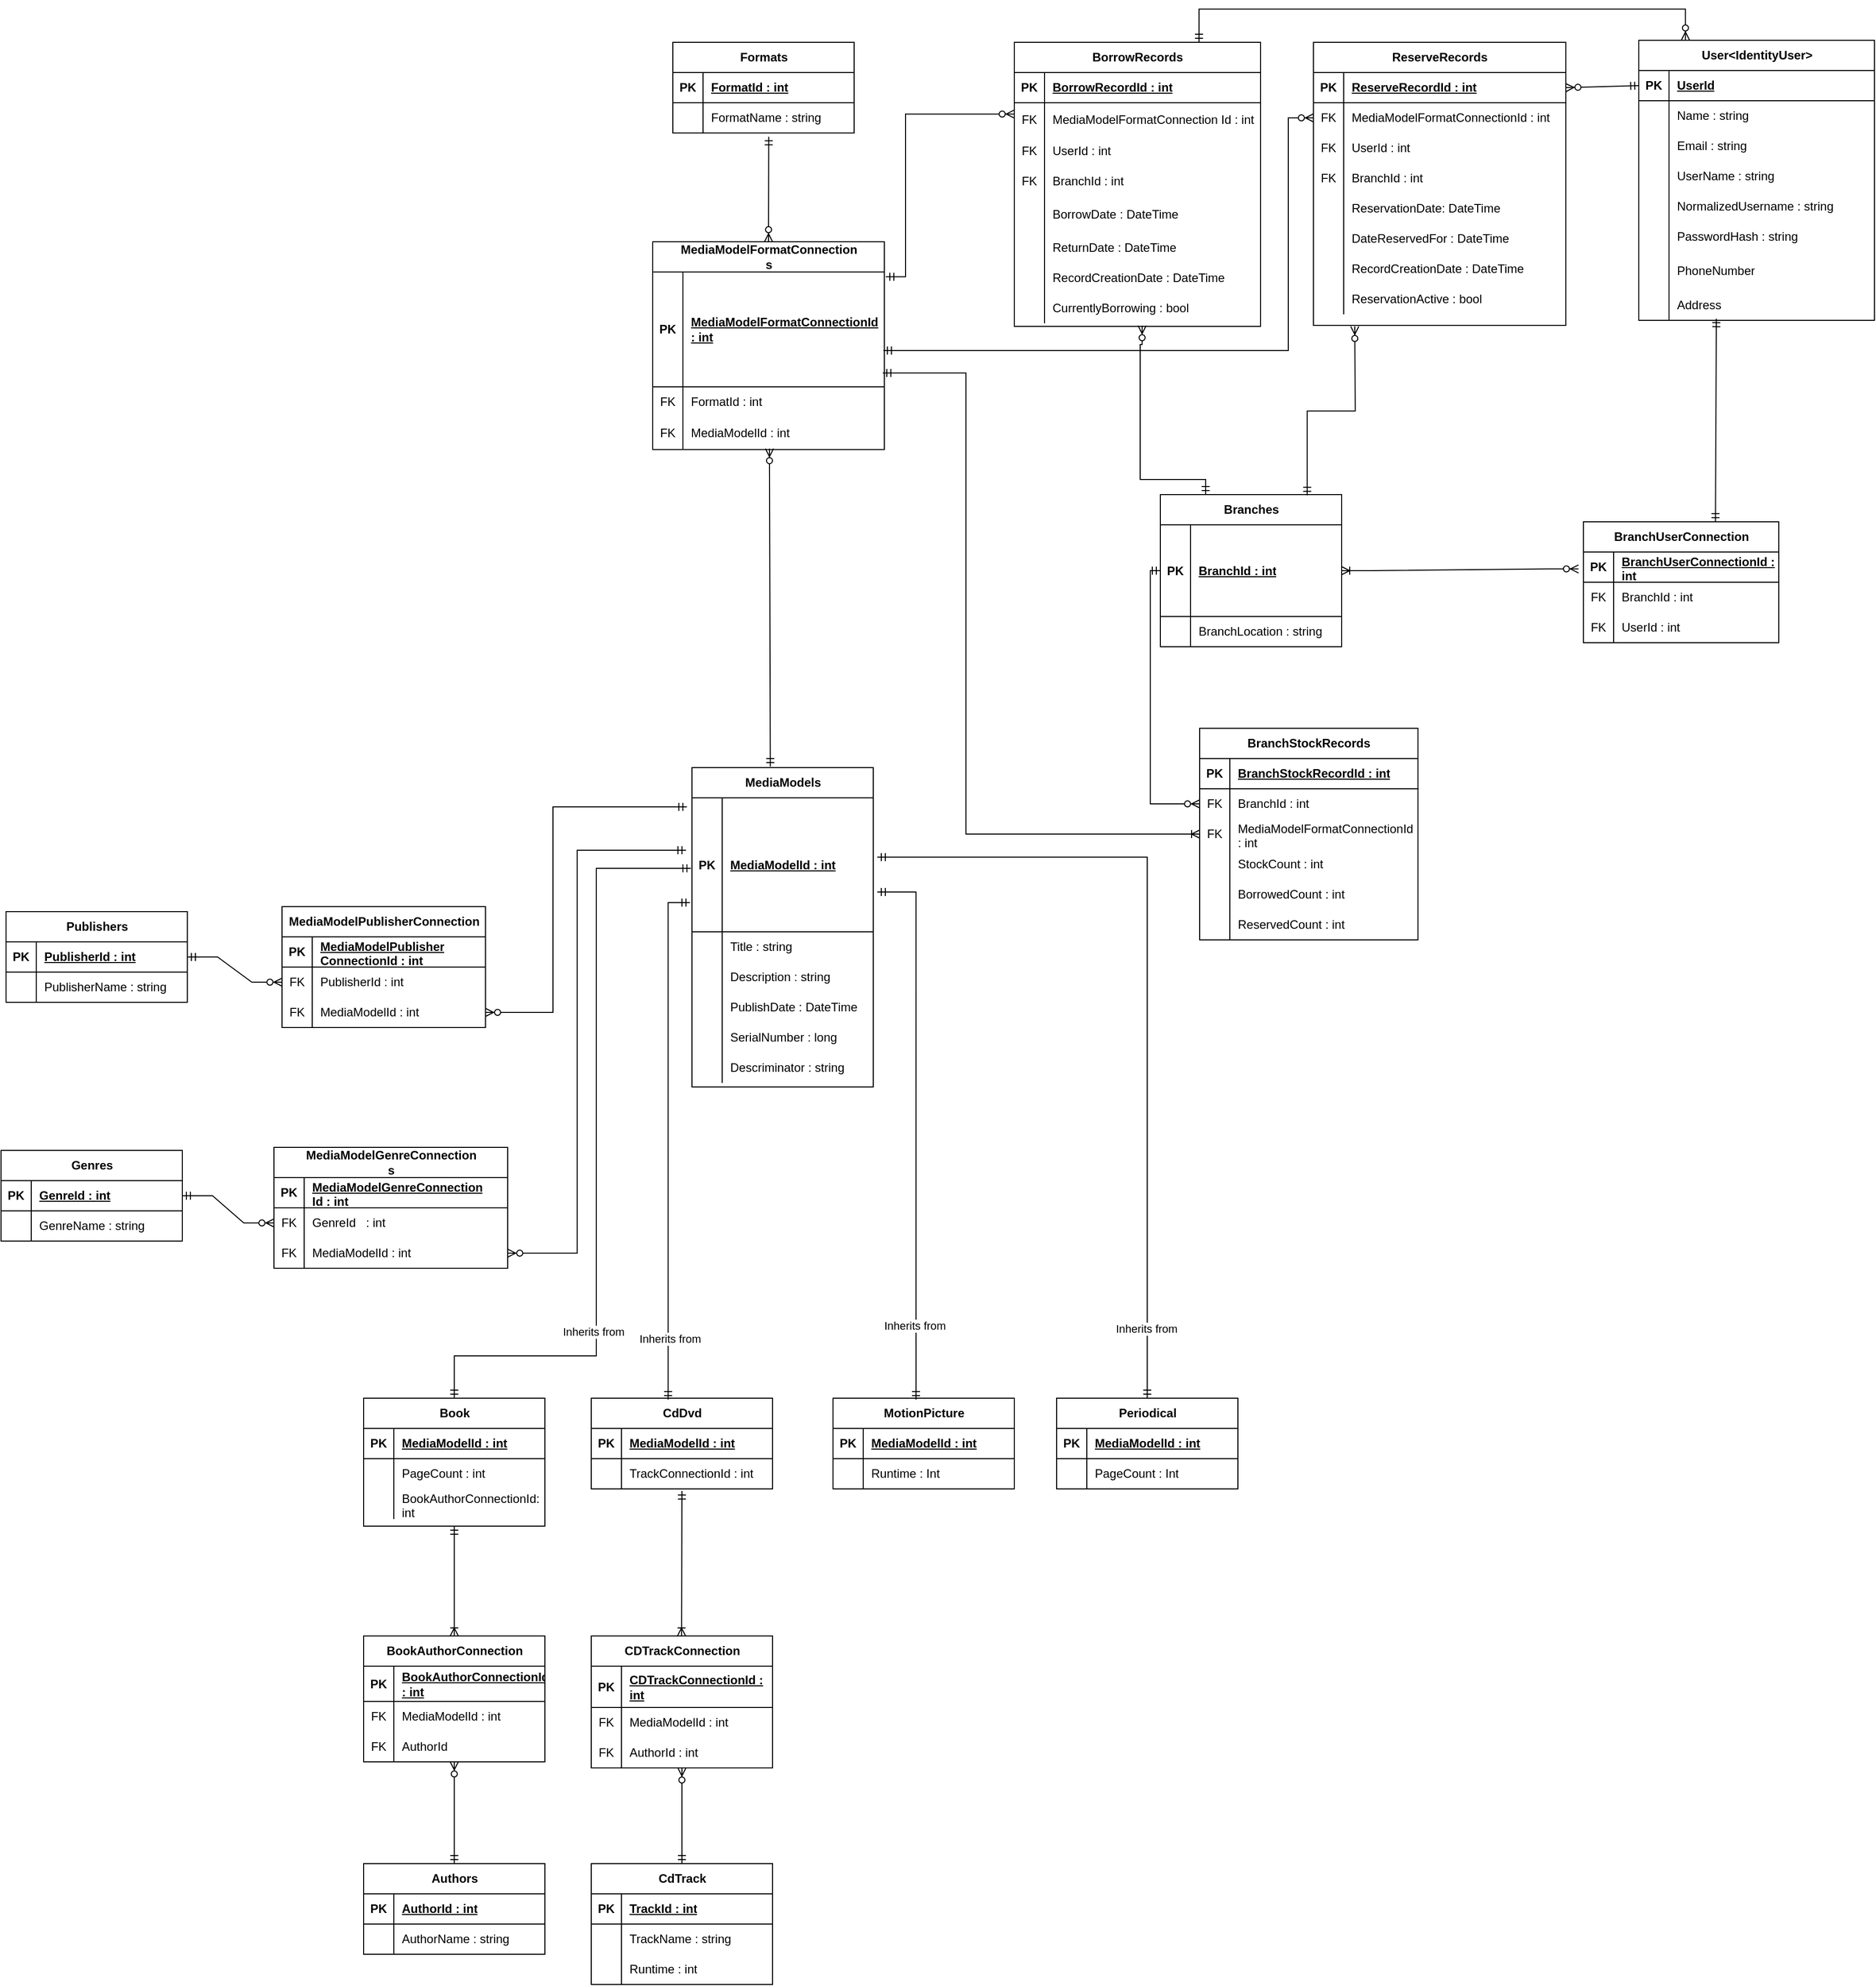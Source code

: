 <mxfile version="26.0.3">
  <diagram name="Page-1" id="BJFrXAgsmEVsMdg2Bf30">
    <mxGraphModel grid="0" page="1" gridSize="10" guides="1" tooltips="1" connect="1" arrows="1" fold="1" pageScale="1" pageWidth="827" pageHeight="1169" math="0" shadow="0">
      <root>
        <mxCell id="0" />
        <mxCell id="1" parent="0" />
        <mxCell id="P6WeKMMKJe6kFudiwlCo-1" value="&lt;div&gt;Authors&lt;/div&gt;" style="shape=table;startSize=30;container=1;collapsible=1;childLayout=tableLayout;fixedRows=1;rowLines=0;fontStyle=1;align=center;resizeLast=1;html=1;" vertex="1" parent="1">
          <mxGeometry x="-112" y="1835" width="180" height="90" as="geometry" />
        </mxCell>
        <mxCell id="P6WeKMMKJe6kFudiwlCo-2" value="" style="shape=tableRow;horizontal=0;startSize=0;swimlaneHead=0;swimlaneBody=0;fillColor=none;collapsible=0;dropTarget=0;points=[[0,0.5],[1,0.5]];portConstraint=eastwest;top=0;left=0;right=0;bottom=1;" vertex="1" parent="P6WeKMMKJe6kFudiwlCo-1">
          <mxGeometry y="30" width="180" height="30" as="geometry" />
        </mxCell>
        <mxCell id="P6WeKMMKJe6kFudiwlCo-3" value="PK" style="shape=partialRectangle;connectable=0;fillColor=none;top=0;left=0;bottom=0;right=0;fontStyle=1;overflow=hidden;whiteSpace=wrap;html=1;" vertex="1" parent="P6WeKMMKJe6kFudiwlCo-2">
          <mxGeometry width="30" height="30" as="geometry">
            <mxRectangle width="30" height="30" as="alternateBounds" />
          </mxGeometry>
        </mxCell>
        <mxCell id="P6WeKMMKJe6kFudiwlCo-4" value="AuthorId : int" style="shape=partialRectangle;connectable=0;fillColor=none;top=0;left=0;bottom=0;right=0;align=left;spacingLeft=6;fontStyle=5;overflow=hidden;whiteSpace=wrap;html=1;" vertex="1" parent="P6WeKMMKJe6kFudiwlCo-2">
          <mxGeometry x="30" width="150" height="30" as="geometry">
            <mxRectangle width="150" height="30" as="alternateBounds" />
          </mxGeometry>
        </mxCell>
        <mxCell id="P6WeKMMKJe6kFudiwlCo-5" value="" style="shape=tableRow;horizontal=0;startSize=0;swimlaneHead=0;swimlaneBody=0;fillColor=none;collapsible=0;dropTarget=0;points=[[0,0.5],[1,0.5]];portConstraint=eastwest;top=0;left=0;right=0;bottom=0;" vertex="1" parent="P6WeKMMKJe6kFudiwlCo-1">
          <mxGeometry y="60" width="180" height="30" as="geometry" />
        </mxCell>
        <mxCell id="P6WeKMMKJe6kFudiwlCo-6" value="" style="shape=partialRectangle;connectable=0;fillColor=none;top=0;left=0;bottom=0;right=0;editable=1;overflow=hidden;whiteSpace=wrap;html=1;" vertex="1" parent="P6WeKMMKJe6kFudiwlCo-5">
          <mxGeometry width="30" height="30" as="geometry">
            <mxRectangle width="30" height="30" as="alternateBounds" />
          </mxGeometry>
        </mxCell>
        <mxCell id="P6WeKMMKJe6kFudiwlCo-7" value="AuthorName : string" style="shape=partialRectangle;connectable=0;fillColor=none;top=0;left=0;bottom=0;right=0;align=left;spacingLeft=6;overflow=hidden;whiteSpace=wrap;html=1;" vertex="1" parent="P6WeKMMKJe6kFudiwlCo-5">
          <mxGeometry x="30" width="150" height="30" as="geometry">
            <mxRectangle width="150" height="30" as="alternateBounds" />
          </mxGeometry>
        </mxCell>
        <mxCell id="P6WeKMMKJe6kFudiwlCo-14" value="BookAuthorConnection" style="shape=table;startSize=30;container=1;collapsible=1;childLayout=tableLayout;fixedRows=1;rowLines=0;fontStyle=1;align=center;resizeLast=1;html=1;" vertex="1" parent="1">
          <mxGeometry x="-112" y="1609" width="180" height="125" as="geometry" />
        </mxCell>
        <mxCell id="P6WeKMMKJe6kFudiwlCo-15" value="" style="shape=tableRow;horizontal=0;startSize=0;swimlaneHead=0;swimlaneBody=0;fillColor=none;collapsible=0;dropTarget=0;points=[[0,0.5],[1,0.5]];portConstraint=eastwest;top=0;left=0;right=0;bottom=1;" vertex="1" parent="P6WeKMMKJe6kFudiwlCo-14">
          <mxGeometry y="30" width="180" height="35" as="geometry" />
        </mxCell>
        <mxCell id="P6WeKMMKJe6kFudiwlCo-16" value="PK" style="shape=partialRectangle;connectable=0;fillColor=none;top=0;left=0;bottom=0;right=0;fontStyle=1;overflow=hidden;whiteSpace=wrap;html=1;" vertex="1" parent="P6WeKMMKJe6kFudiwlCo-15">
          <mxGeometry width="30" height="35" as="geometry">
            <mxRectangle width="30" height="35" as="alternateBounds" />
          </mxGeometry>
        </mxCell>
        <mxCell id="P6WeKMMKJe6kFudiwlCo-17" value="BookAuthorConnectionId : int" style="shape=partialRectangle;connectable=0;fillColor=none;top=0;left=0;bottom=0;right=0;align=left;spacingLeft=6;fontStyle=5;overflow=hidden;whiteSpace=wrap;html=1;" vertex="1" parent="P6WeKMMKJe6kFudiwlCo-15">
          <mxGeometry x="30" width="150" height="35" as="geometry">
            <mxRectangle width="150" height="35" as="alternateBounds" />
          </mxGeometry>
        </mxCell>
        <mxCell id="P6WeKMMKJe6kFudiwlCo-18" value="" style="shape=tableRow;horizontal=0;startSize=0;swimlaneHead=0;swimlaneBody=0;fillColor=none;collapsible=0;dropTarget=0;points=[[0,0.5],[1,0.5]];portConstraint=eastwest;top=0;left=0;right=0;bottom=0;" vertex="1" parent="P6WeKMMKJe6kFudiwlCo-14">
          <mxGeometry y="65" width="180" height="30" as="geometry" />
        </mxCell>
        <mxCell id="P6WeKMMKJe6kFudiwlCo-19" value="FK" style="shape=partialRectangle;connectable=0;fillColor=none;top=0;left=0;bottom=0;right=0;editable=1;overflow=hidden;whiteSpace=wrap;html=1;" vertex="1" parent="P6WeKMMKJe6kFudiwlCo-18">
          <mxGeometry width="30" height="30" as="geometry">
            <mxRectangle width="30" height="30" as="alternateBounds" />
          </mxGeometry>
        </mxCell>
        <mxCell id="P6WeKMMKJe6kFudiwlCo-20" value="MediaModelId : int" style="shape=partialRectangle;connectable=0;fillColor=none;top=0;left=0;bottom=0;right=0;align=left;spacingLeft=6;overflow=hidden;whiteSpace=wrap;html=1;" vertex="1" parent="P6WeKMMKJe6kFudiwlCo-18">
          <mxGeometry x="30" width="150" height="30" as="geometry">
            <mxRectangle width="150" height="30" as="alternateBounds" />
          </mxGeometry>
        </mxCell>
        <mxCell id="P6WeKMMKJe6kFudiwlCo-21" value="" style="shape=tableRow;horizontal=0;startSize=0;swimlaneHead=0;swimlaneBody=0;fillColor=none;collapsible=0;dropTarget=0;points=[[0,0.5],[1,0.5]];portConstraint=eastwest;top=0;left=0;right=0;bottom=0;" vertex="1" parent="P6WeKMMKJe6kFudiwlCo-14">
          <mxGeometry y="95" width="180" height="30" as="geometry" />
        </mxCell>
        <mxCell id="P6WeKMMKJe6kFudiwlCo-22" value="FK" style="shape=partialRectangle;connectable=0;fillColor=none;top=0;left=0;bottom=0;right=0;editable=1;overflow=hidden;whiteSpace=wrap;html=1;" vertex="1" parent="P6WeKMMKJe6kFudiwlCo-21">
          <mxGeometry width="30" height="30" as="geometry">
            <mxRectangle width="30" height="30" as="alternateBounds" />
          </mxGeometry>
        </mxCell>
        <mxCell id="P6WeKMMKJe6kFudiwlCo-23" value="AuthorId" style="shape=partialRectangle;connectable=0;fillColor=none;top=0;left=0;bottom=0;right=0;align=left;spacingLeft=6;overflow=hidden;whiteSpace=wrap;html=1;" vertex="1" parent="P6WeKMMKJe6kFudiwlCo-21">
          <mxGeometry x="30" width="150" height="30" as="geometry">
            <mxRectangle width="150" height="30" as="alternateBounds" />
          </mxGeometry>
        </mxCell>
        <mxCell id="P6WeKMMKJe6kFudiwlCo-27" value="&lt;div&gt;BranchUserConnection&lt;/div&gt;" style="shape=table;startSize=30;container=1;collapsible=1;childLayout=tableLayout;fixedRows=1;rowLines=0;fontStyle=1;align=center;resizeLast=1;html=1;" vertex="1" parent="1">
          <mxGeometry x="1099" y="503" width="194" height="120" as="geometry" />
        </mxCell>
        <mxCell id="P6WeKMMKJe6kFudiwlCo-28" value="" style="shape=tableRow;horizontal=0;startSize=0;swimlaneHead=0;swimlaneBody=0;fillColor=none;collapsible=0;dropTarget=0;points=[[0,0.5],[1,0.5]];portConstraint=eastwest;top=0;left=0;right=0;bottom=1;" vertex="1" parent="P6WeKMMKJe6kFudiwlCo-27">
          <mxGeometry y="30" width="194" height="30" as="geometry" />
        </mxCell>
        <mxCell id="P6WeKMMKJe6kFudiwlCo-29" value="PK" style="shape=partialRectangle;connectable=0;fillColor=none;top=0;left=0;bottom=0;right=0;fontStyle=1;overflow=hidden;whiteSpace=wrap;html=1;" vertex="1" parent="P6WeKMMKJe6kFudiwlCo-28">
          <mxGeometry width="30" height="30" as="geometry">
            <mxRectangle width="30" height="30" as="alternateBounds" />
          </mxGeometry>
        </mxCell>
        <mxCell id="P6WeKMMKJe6kFudiwlCo-30" value="BranchUserConnectionId : int" style="shape=partialRectangle;connectable=0;fillColor=none;top=0;left=0;bottom=0;right=0;align=left;spacingLeft=6;fontStyle=5;overflow=hidden;whiteSpace=wrap;html=1;" vertex="1" parent="P6WeKMMKJe6kFudiwlCo-28">
          <mxGeometry x="30" width="164" height="30" as="geometry">
            <mxRectangle width="164" height="30" as="alternateBounds" />
          </mxGeometry>
        </mxCell>
        <mxCell id="P6WeKMMKJe6kFudiwlCo-31" value="" style="shape=tableRow;horizontal=0;startSize=0;swimlaneHead=0;swimlaneBody=0;fillColor=none;collapsible=0;dropTarget=0;points=[[0,0.5],[1,0.5]];portConstraint=eastwest;top=0;left=0;right=0;bottom=0;" vertex="1" parent="P6WeKMMKJe6kFudiwlCo-27">
          <mxGeometry y="60" width="194" height="30" as="geometry" />
        </mxCell>
        <mxCell id="P6WeKMMKJe6kFudiwlCo-32" value="FK" style="shape=partialRectangle;connectable=0;fillColor=none;top=0;left=0;bottom=0;right=0;editable=1;overflow=hidden;whiteSpace=wrap;html=1;" vertex="1" parent="P6WeKMMKJe6kFudiwlCo-31">
          <mxGeometry width="30" height="30" as="geometry">
            <mxRectangle width="30" height="30" as="alternateBounds" />
          </mxGeometry>
        </mxCell>
        <mxCell id="P6WeKMMKJe6kFudiwlCo-33" value="BranchId : int" style="shape=partialRectangle;connectable=0;fillColor=none;top=0;left=0;bottom=0;right=0;align=left;spacingLeft=6;overflow=hidden;whiteSpace=wrap;html=1;" vertex="1" parent="P6WeKMMKJe6kFudiwlCo-31">
          <mxGeometry x="30" width="164" height="30" as="geometry">
            <mxRectangle width="164" height="30" as="alternateBounds" />
          </mxGeometry>
        </mxCell>
        <mxCell id="P6WeKMMKJe6kFudiwlCo-34" value="" style="shape=tableRow;horizontal=0;startSize=0;swimlaneHead=0;swimlaneBody=0;fillColor=none;collapsible=0;dropTarget=0;points=[[0,0.5],[1,0.5]];portConstraint=eastwest;top=0;left=0;right=0;bottom=0;" vertex="1" parent="P6WeKMMKJe6kFudiwlCo-27">
          <mxGeometry y="90" width="194" height="30" as="geometry" />
        </mxCell>
        <mxCell id="P6WeKMMKJe6kFudiwlCo-35" value="FK" style="shape=partialRectangle;connectable=0;fillColor=none;top=0;left=0;bottom=0;right=0;editable=1;overflow=hidden;whiteSpace=wrap;html=1;" vertex="1" parent="P6WeKMMKJe6kFudiwlCo-34">
          <mxGeometry width="30" height="30" as="geometry">
            <mxRectangle width="30" height="30" as="alternateBounds" />
          </mxGeometry>
        </mxCell>
        <mxCell id="P6WeKMMKJe6kFudiwlCo-36" value="UserId : int" style="shape=partialRectangle;connectable=0;fillColor=none;top=0;left=0;bottom=0;right=0;align=left;spacingLeft=6;overflow=hidden;whiteSpace=wrap;html=1;" vertex="1" parent="P6WeKMMKJe6kFudiwlCo-34">
          <mxGeometry x="30" width="164" height="30" as="geometry">
            <mxRectangle width="164" height="30" as="alternateBounds" />
          </mxGeometry>
        </mxCell>
        <mxCell id="P6WeKMMKJe6kFudiwlCo-40" value="&lt;div&gt;Branches&lt;/div&gt;" style="shape=table;startSize=30;container=1;collapsible=1;childLayout=tableLayout;fixedRows=1;rowLines=0;fontStyle=1;align=center;resizeLast=1;html=1;" vertex="1" parent="1">
          <mxGeometry x="679" y="476" width="180" height="151" as="geometry" />
        </mxCell>
        <mxCell id="P6WeKMMKJe6kFudiwlCo-41" value="" style="shape=tableRow;horizontal=0;startSize=0;swimlaneHead=0;swimlaneBody=0;fillColor=none;collapsible=0;dropTarget=0;points=[[0,0.5],[1,0.5]];portConstraint=eastwest;top=0;left=0;right=0;bottom=1;" vertex="1" parent="P6WeKMMKJe6kFudiwlCo-40">
          <mxGeometry y="30" width="180" height="91" as="geometry" />
        </mxCell>
        <mxCell id="P6WeKMMKJe6kFudiwlCo-42" value="PK" style="shape=partialRectangle;connectable=0;fillColor=none;top=0;left=0;bottom=0;right=0;fontStyle=1;overflow=hidden;whiteSpace=wrap;html=1;" vertex="1" parent="P6WeKMMKJe6kFudiwlCo-41">
          <mxGeometry width="30" height="91" as="geometry">
            <mxRectangle width="30" height="91" as="alternateBounds" />
          </mxGeometry>
        </mxCell>
        <mxCell id="P6WeKMMKJe6kFudiwlCo-43" value="BranchId : int" style="shape=partialRectangle;connectable=0;fillColor=none;top=0;left=0;bottom=0;right=0;align=left;spacingLeft=6;fontStyle=5;overflow=hidden;whiteSpace=wrap;html=1;" vertex="1" parent="P6WeKMMKJe6kFudiwlCo-41">
          <mxGeometry x="30" width="150" height="91" as="geometry">
            <mxRectangle width="150" height="91" as="alternateBounds" />
          </mxGeometry>
        </mxCell>
        <mxCell id="P6WeKMMKJe6kFudiwlCo-44" value="" style="shape=tableRow;horizontal=0;startSize=0;swimlaneHead=0;swimlaneBody=0;fillColor=none;collapsible=0;dropTarget=0;points=[[0,0.5],[1,0.5]];portConstraint=eastwest;top=0;left=0;right=0;bottom=0;" vertex="1" parent="P6WeKMMKJe6kFudiwlCo-40">
          <mxGeometry y="121" width="180" height="30" as="geometry" />
        </mxCell>
        <mxCell id="P6WeKMMKJe6kFudiwlCo-45" value="" style="shape=partialRectangle;connectable=0;fillColor=none;top=0;left=0;bottom=0;right=0;editable=1;overflow=hidden;whiteSpace=wrap;html=1;" vertex="1" parent="P6WeKMMKJe6kFudiwlCo-44">
          <mxGeometry width="30" height="30" as="geometry">
            <mxRectangle width="30" height="30" as="alternateBounds" />
          </mxGeometry>
        </mxCell>
        <mxCell id="P6WeKMMKJe6kFudiwlCo-46" value="BranchLocation : string" style="shape=partialRectangle;connectable=0;fillColor=none;top=0;left=0;bottom=0;right=0;align=left;spacingLeft=6;overflow=hidden;whiteSpace=wrap;html=1;" vertex="1" parent="P6WeKMMKJe6kFudiwlCo-44">
          <mxGeometry x="30" width="150" height="30" as="geometry">
            <mxRectangle width="150" height="30" as="alternateBounds" />
          </mxGeometry>
        </mxCell>
        <mxCell id="P6WeKMMKJe6kFudiwlCo-53" value="&lt;div&gt;MediaModelFormatConnection&lt;/div&gt;s" style="shape=table;startSize=30;container=1;collapsible=1;childLayout=tableLayout;fixedRows=1;rowLines=0;fontStyle=1;align=center;resizeLast=1;html=1;" vertex="1" parent="1">
          <mxGeometry x="175" y="225" width="230" height="206.192" as="geometry" />
        </mxCell>
        <mxCell id="P6WeKMMKJe6kFudiwlCo-54" value="" style="shape=tableRow;horizontal=0;startSize=0;swimlaneHead=0;swimlaneBody=0;fillColor=none;collapsible=0;dropTarget=0;points=[[0,0.5],[1,0.5]];portConstraint=eastwest;top=0;left=0;right=0;bottom=1;" vertex="1" parent="P6WeKMMKJe6kFudiwlCo-53">
          <mxGeometry y="30" width="230" height="114" as="geometry" />
        </mxCell>
        <mxCell id="P6WeKMMKJe6kFudiwlCo-55" value="PK" style="shape=partialRectangle;connectable=0;fillColor=none;top=0;left=0;bottom=0;right=0;fontStyle=1;overflow=hidden;whiteSpace=wrap;html=1;" vertex="1" parent="P6WeKMMKJe6kFudiwlCo-54">
          <mxGeometry width="30" height="114" as="geometry">
            <mxRectangle width="30" height="114" as="alternateBounds" />
          </mxGeometry>
        </mxCell>
        <mxCell id="P6WeKMMKJe6kFudiwlCo-56" value="MediaModelFormatConnectionId : int" style="shape=partialRectangle;connectable=0;fillColor=none;top=0;left=0;bottom=0;right=0;align=left;spacingLeft=6;fontStyle=5;overflow=hidden;whiteSpace=wrap;html=1;" vertex="1" parent="P6WeKMMKJe6kFudiwlCo-54">
          <mxGeometry x="30" width="200" height="114" as="geometry">
            <mxRectangle width="200" height="114" as="alternateBounds" />
          </mxGeometry>
        </mxCell>
        <mxCell id="P6WeKMMKJe6kFudiwlCo-57" value="" style="shape=tableRow;horizontal=0;startSize=0;swimlaneHead=0;swimlaneBody=0;fillColor=none;collapsible=0;dropTarget=0;points=[[0,0.5],[1,0.5]];portConstraint=eastwest;top=0;left=0;right=0;bottom=0;" vertex="1" parent="P6WeKMMKJe6kFudiwlCo-53">
          <mxGeometry y="144" width="230" height="30" as="geometry" />
        </mxCell>
        <mxCell id="P6WeKMMKJe6kFudiwlCo-58" value="FK" style="shape=partialRectangle;connectable=0;fillColor=none;top=0;left=0;bottom=0;right=0;editable=1;overflow=hidden;whiteSpace=wrap;html=1;" vertex="1" parent="P6WeKMMKJe6kFudiwlCo-57">
          <mxGeometry width="30" height="30" as="geometry">
            <mxRectangle width="30" height="30" as="alternateBounds" />
          </mxGeometry>
        </mxCell>
        <mxCell id="P6WeKMMKJe6kFudiwlCo-59" value="FormatId : int" style="shape=partialRectangle;connectable=0;fillColor=none;top=0;left=0;bottom=0;right=0;align=left;spacingLeft=6;overflow=hidden;whiteSpace=wrap;html=1;" vertex="1" parent="P6WeKMMKJe6kFudiwlCo-57">
          <mxGeometry x="30" width="200" height="30" as="geometry">
            <mxRectangle width="200" height="30" as="alternateBounds" />
          </mxGeometry>
        </mxCell>
        <mxCell id="P6WeKMMKJe6kFudiwlCo-60" value="" style="shape=tableRow;horizontal=0;startSize=0;swimlaneHead=0;swimlaneBody=0;fillColor=none;collapsible=0;dropTarget=0;points=[[0,0.5],[1,0.5]];portConstraint=eastwest;top=0;left=0;right=0;bottom=0;" vertex="1" parent="P6WeKMMKJe6kFudiwlCo-53">
          <mxGeometry y="174" width="230" height="32" as="geometry" />
        </mxCell>
        <mxCell id="P6WeKMMKJe6kFudiwlCo-61" value="FK" style="shape=partialRectangle;connectable=0;fillColor=none;top=0;left=0;bottom=0;right=0;editable=1;overflow=hidden;whiteSpace=wrap;html=1;" vertex="1" parent="P6WeKMMKJe6kFudiwlCo-60">
          <mxGeometry width="30" height="32" as="geometry">
            <mxRectangle width="30" height="32" as="alternateBounds" />
          </mxGeometry>
        </mxCell>
        <mxCell id="P6WeKMMKJe6kFudiwlCo-62" value="MediaModelId : int" style="shape=partialRectangle;connectable=0;fillColor=none;top=0;left=0;bottom=0;right=0;align=left;spacingLeft=6;overflow=hidden;whiteSpace=wrap;html=1;" vertex="1" parent="P6WeKMMKJe6kFudiwlCo-60">
          <mxGeometry x="30" width="200" height="32" as="geometry">
            <mxRectangle width="200" height="32" as="alternateBounds" />
          </mxGeometry>
        </mxCell>
        <mxCell id="P6WeKMMKJe6kFudiwlCo-66" value="&lt;div&gt;MediaModelGenreConnection&lt;/div&gt;s" style="shape=table;startSize=30;container=1;collapsible=1;childLayout=tableLayout;fixedRows=1;rowLines=0;fontStyle=1;align=center;resizeLast=1;html=1;" vertex="1" parent="1">
          <mxGeometry x="-201" y="1124" width="232" height="120" as="geometry" />
        </mxCell>
        <mxCell id="P6WeKMMKJe6kFudiwlCo-67" value="" style="shape=tableRow;horizontal=0;startSize=0;swimlaneHead=0;swimlaneBody=0;fillColor=none;collapsible=0;dropTarget=0;points=[[0,0.5],[1,0.5]];portConstraint=eastwest;top=0;left=0;right=0;bottom=1;" vertex="1" parent="P6WeKMMKJe6kFudiwlCo-66">
          <mxGeometry y="30" width="232" height="30" as="geometry" />
        </mxCell>
        <mxCell id="P6WeKMMKJe6kFudiwlCo-68" value="PK" style="shape=partialRectangle;connectable=0;fillColor=none;top=0;left=0;bottom=0;right=0;fontStyle=1;overflow=hidden;whiteSpace=wrap;html=1;" vertex="1" parent="P6WeKMMKJe6kFudiwlCo-67">
          <mxGeometry width="30" height="30" as="geometry">
            <mxRectangle width="30" height="30" as="alternateBounds" />
          </mxGeometry>
        </mxCell>
        <mxCell id="P6WeKMMKJe6kFudiwlCo-69" value="&lt;div&gt;MediaModelGenreConnection&lt;/div&gt;&lt;div&gt;Id : int&lt;br&gt;&lt;/div&gt;" style="shape=partialRectangle;connectable=0;fillColor=none;top=0;left=0;bottom=0;right=0;align=left;spacingLeft=6;fontStyle=5;overflow=hidden;whiteSpace=wrap;html=1;" vertex="1" parent="P6WeKMMKJe6kFudiwlCo-67">
          <mxGeometry x="30" width="202" height="30" as="geometry">
            <mxRectangle width="202" height="30" as="alternateBounds" />
          </mxGeometry>
        </mxCell>
        <mxCell id="P6WeKMMKJe6kFudiwlCo-70" value="" style="shape=tableRow;horizontal=0;startSize=0;swimlaneHead=0;swimlaneBody=0;fillColor=none;collapsible=0;dropTarget=0;points=[[0,0.5],[1,0.5]];portConstraint=eastwest;top=0;left=0;right=0;bottom=0;" vertex="1" parent="P6WeKMMKJe6kFudiwlCo-66">
          <mxGeometry y="60" width="232" height="30" as="geometry" />
        </mxCell>
        <mxCell id="P6WeKMMKJe6kFudiwlCo-71" value="FK" style="shape=partialRectangle;connectable=0;fillColor=none;top=0;left=0;bottom=0;right=0;editable=1;overflow=hidden;whiteSpace=wrap;html=1;" vertex="1" parent="P6WeKMMKJe6kFudiwlCo-70">
          <mxGeometry width="30" height="30" as="geometry">
            <mxRectangle width="30" height="30" as="alternateBounds" />
          </mxGeometry>
        </mxCell>
        <mxCell id="P6WeKMMKJe6kFudiwlCo-72" value="GenreId&lt;span style=&quot;white-space: pre;&quot;&gt;&#x9;&lt;/span&gt;: int" style="shape=partialRectangle;connectable=0;fillColor=none;top=0;left=0;bottom=0;right=0;align=left;spacingLeft=6;overflow=hidden;whiteSpace=wrap;html=1;" vertex="1" parent="P6WeKMMKJe6kFudiwlCo-70">
          <mxGeometry x="30" width="202" height="30" as="geometry">
            <mxRectangle width="202" height="30" as="alternateBounds" />
          </mxGeometry>
        </mxCell>
        <mxCell id="P6WeKMMKJe6kFudiwlCo-73" value="" style="shape=tableRow;horizontal=0;startSize=0;swimlaneHead=0;swimlaneBody=0;fillColor=none;collapsible=0;dropTarget=0;points=[[0,0.5],[1,0.5]];portConstraint=eastwest;top=0;left=0;right=0;bottom=0;" vertex="1" parent="P6WeKMMKJe6kFudiwlCo-66">
          <mxGeometry y="90" width="232" height="30" as="geometry" />
        </mxCell>
        <mxCell id="P6WeKMMKJe6kFudiwlCo-74" value="FK" style="shape=partialRectangle;connectable=0;fillColor=none;top=0;left=0;bottom=0;right=0;editable=1;overflow=hidden;whiteSpace=wrap;html=1;" vertex="1" parent="P6WeKMMKJe6kFudiwlCo-73">
          <mxGeometry width="30" height="30" as="geometry">
            <mxRectangle width="30" height="30" as="alternateBounds" />
          </mxGeometry>
        </mxCell>
        <mxCell id="P6WeKMMKJe6kFudiwlCo-75" value="MediaModelId : int" style="shape=partialRectangle;connectable=0;fillColor=none;top=0;left=0;bottom=0;right=0;align=left;spacingLeft=6;overflow=hidden;whiteSpace=wrap;html=1;" vertex="1" parent="P6WeKMMKJe6kFudiwlCo-73">
          <mxGeometry x="30" width="202" height="30" as="geometry">
            <mxRectangle width="202" height="30" as="alternateBounds" />
          </mxGeometry>
        </mxCell>
        <mxCell id="P6WeKMMKJe6kFudiwlCo-92" value="Formats" style="shape=table;startSize=30;container=1;collapsible=1;childLayout=tableLayout;fixedRows=1;rowLines=0;fontStyle=1;align=center;resizeLast=1;html=1;" vertex="1" parent="1">
          <mxGeometry x="195" y="27" width="180" height="90" as="geometry" />
        </mxCell>
        <mxCell id="P6WeKMMKJe6kFudiwlCo-93" value="" style="shape=tableRow;horizontal=0;startSize=0;swimlaneHead=0;swimlaneBody=0;fillColor=none;collapsible=0;dropTarget=0;points=[[0,0.5],[1,0.5]];portConstraint=eastwest;top=0;left=0;right=0;bottom=1;" vertex="1" parent="P6WeKMMKJe6kFudiwlCo-92">
          <mxGeometry y="30" width="180" height="30" as="geometry" />
        </mxCell>
        <mxCell id="P6WeKMMKJe6kFudiwlCo-94" value="PK" style="shape=partialRectangle;connectable=0;fillColor=none;top=0;left=0;bottom=0;right=0;fontStyle=1;overflow=hidden;whiteSpace=wrap;html=1;" vertex="1" parent="P6WeKMMKJe6kFudiwlCo-93">
          <mxGeometry width="30" height="30" as="geometry">
            <mxRectangle width="30" height="30" as="alternateBounds" />
          </mxGeometry>
        </mxCell>
        <mxCell id="P6WeKMMKJe6kFudiwlCo-95" value="FormatId : int" style="shape=partialRectangle;connectable=0;fillColor=none;top=0;left=0;bottom=0;right=0;align=left;spacingLeft=6;fontStyle=5;overflow=hidden;whiteSpace=wrap;html=1;" vertex="1" parent="P6WeKMMKJe6kFudiwlCo-93">
          <mxGeometry x="30" width="150" height="30" as="geometry">
            <mxRectangle width="150" height="30" as="alternateBounds" />
          </mxGeometry>
        </mxCell>
        <mxCell id="P6WeKMMKJe6kFudiwlCo-96" value="" style="shape=tableRow;horizontal=0;startSize=0;swimlaneHead=0;swimlaneBody=0;fillColor=none;collapsible=0;dropTarget=0;points=[[0,0.5],[1,0.5]];portConstraint=eastwest;top=0;left=0;right=0;bottom=0;" vertex="1" parent="P6WeKMMKJe6kFudiwlCo-92">
          <mxGeometry y="60" width="180" height="30" as="geometry" />
        </mxCell>
        <mxCell id="P6WeKMMKJe6kFudiwlCo-97" value="" style="shape=partialRectangle;connectable=0;fillColor=none;top=0;left=0;bottom=0;right=0;editable=1;overflow=hidden;whiteSpace=wrap;html=1;" vertex="1" parent="P6WeKMMKJe6kFudiwlCo-96">
          <mxGeometry width="30" height="30" as="geometry">
            <mxRectangle width="30" height="30" as="alternateBounds" />
          </mxGeometry>
        </mxCell>
        <mxCell id="P6WeKMMKJe6kFudiwlCo-98" value="FormatName : string" style="shape=partialRectangle;connectable=0;fillColor=none;top=0;left=0;bottom=0;right=0;align=left;spacingLeft=6;overflow=hidden;whiteSpace=wrap;html=1;" vertex="1" parent="P6WeKMMKJe6kFudiwlCo-96">
          <mxGeometry x="30" width="150" height="30" as="geometry">
            <mxRectangle width="150" height="30" as="alternateBounds" />
          </mxGeometry>
        </mxCell>
        <mxCell id="P6WeKMMKJe6kFudiwlCo-105" value="Genres" style="shape=table;startSize=30;container=1;collapsible=1;childLayout=tableLayout;fixedRows=1;rowLines=0;fontStyle=1;align=center;resizeLast=1;html=1;" vertex="1" parent="1">
          <mxGeometry x="-472" y="1127" width="180" height="90" as="geometry" />
        </mxCell>
        <mxCell id="P6WeKMMKJe6kFudiwlCo-106" value="" style="shape=tableRow;horizontal=0;startSize=0;swimlaneHead=0;swimlaneBody=0;fillColor=none;collapsible=0;dropTarget=0;points=[[0,0.5],[1,0.5]];portConstraint=eastwest;top=0;left=0;right=0;bottom=1;" vertex="1" parent="P6WeKMMKJe6kFudiwlCo-105">
          <mxGeometry y="30" width="180" height="30" as="geometry" />
        </mxCell>
        <mxCell id="P6WeKMMKJe6kFudiwlCo-107" value="PK" style="shape=partialRectangle;connectable=0;fillColor=none;top=0;left=0;bottom=0;right=0;fontStyle=1;overflow=hidden;whiteSpace=wrap;html=1;" vertex="1" parent="P6WeKMMKJe6kFudiwlCo-106">
          <mxGeometry width="30" height="30" as="geometry">
            <mxRectangle width="30" height="30" as="alternateBounds" />
          </mxGeometry>
        </mxCell>
        <mxCell id="P6WeKMMKJe6kFudiwlCo-108" value="GenreId : int" style="shape=partialRectangle;connectable=0;fillColor=none;top=0;left=0;bottom=0;right=0;align=left;spacingLeft=6;fontStyle=5;overflow=hidden;whiteSpace=wrap;html=1;" vertex="1" parent="P6WeKMMKJe6kFudiwlCo-106">
          <mxGeometry x="30" width="150" height="30" as="geometry">
            <mxRectangle width="150" height="30" as="alternateBounds" />
          </mxGeometry>
        </mxCell>
        <mxCell id="P6WeKMMKJe6kFudiwlCo-109" value="" style="shape=tableRow;horizontal=0;startSize=0;swimlaneHead=0;swimlaneBody=0;fillColor=none;collapsible=0;dropTarget=0;points=[[0,0.5],[1,0.5]];portConstraint=eastwest;top=0;left=0;right=0;bottom=0;" vertex="1" parent="P6WeKMMKJe6kFudiwlCo-105">
          <mxGeometry y="60" width="180" height="30" as="geometry" />
        </mxCell>
        <mxCell id="P6WeKMMKJe6kFudiwlCo-110" value="" style="shape=partialRectangle;connectable=0;fillColor=none;top=0;left=0;bottom=0;right=0;editable=1;overflow=hidden;whiteSpace=wrap;html=1;" vertex="1" parent="P6WeKMMKJe6kFudiwlCo-109">
          <mxGeometry width="30" height="30" as="geometry">
            <mxRectangle width="30" height="30" as="alternateBounds" />
          </mxGeometry>
        </mxCell>
        <mxCell id="P6WeKMMKJe6kFudiwlCo-111" value="GenreName : string" style="shape=partialRectangle;connectable=0;fillColor=none;top=0;left=0;bottom=0;right=0;align=left;spacingLeft=6;overflow=hidden;whiteSpace=wrap;html=1;" vertex="1" parent="P6WeKMMKJe6kFudiwlCo-109">
          <mxGeometry x="30" width="150" height="30" as="geometry">
            <mxRectangle width="150" height="30" as="alternateBounds" />
          </mxGeometry>
        </mxCell>
        <mxCell id="P6WeKMMKJe6kFudiwlCo-118" value="&lt;div&gt;MediaModels&lt;/div&gt;" style="shape=table;startSize=30;container=1;collapsible=1;childLayout=tableLayout;fixedRows=1;rowLines=0;fontStyle=1;align=center;resizeLast=1;html=1;" vertex="1" parent="1">
          <mxGeometry x="214" y="747" width="180" height="317" as="geometry" />
        </mxCell>
        <mxCell id="P6WeKMMKJe6kFudiwlCo-119" value="" style="shape=tableRow;horizontal=0;startSize=0;swimlaneHead=0;swimlaneBody=0;fillColor=none;collapsible=0;dropTarget=0;points=[[0,0.5],[1,0.5]];portConstraint=eastwest;top=0;left=0;right=0;bottom=1;" vertex="1" parent="P6WeKMMKJe6kFudiwlCo-118">
          <mxGeometry y="30" width="180" height="133" as="geometry" />
        </mxCell>
        <mxCell id="P6WeKMMKJe6kFudiwlCo-120" value="PK" style="shape=partialRectangle;connectable=0;fillColor=none;top=0;left=0;bottom=0;right=0;fontStyle=1;overflow=hidden;whiteSpace=wrap;html=1;" vertex="1" parent="P6WeKMMKJe6kFudiwlCo-119">
          <mxGeometry width="30" height="133" as="geometry">
            <mxRectangle width="30" height="133" as="alternateBounds" />
          </mxGeometry>
        </mxCell>
        <mxCell id="P6WeKMMKJe6kFudiwlCo-121" value="MediaModelId : int" style="shape=partialRectangle;connectable=0;fillColor=none;top=0;left=0;bottom=0;right=0;align=left;spacingLeft=6;fontStyle=5;overflow=hidden;whiteSpace=wrap;html=1;" vertex="1" parent="P6WeKMMKJe6kFudiwlCo-119">
          <mxGeometry x="30" width="150" height="133" as="geometry">
            <mxRectangle width="150" height="133" as="alternateBounds" />
          </mxGeometry>
        </mxCell>
        <mxCell id="P6WeKMMKJe6kFudiwlCo-122" value="" style="shape=tableRow;horizontal=0;startSize=0;swimlaneHead=0;swimlaneBody=0;fillColor=none;collapsible=0;dropTarget=0;points=[[0,0.5],[1,0.5]];portConstraint=eastwest;top=0;left=0;right=0;bottom=0;" vertex="1" parent="P6WeKMMKJe6kFudiwlCo-118">
          <mxGeometry y="163" width="180" height="30" as="geometry" />
        </mxCell>
        <mxCell id="P6WeKMMKJe6kFudiwlCo-123" value="" style="shape=partialRectangle;connectable=0;fillColor=none;top=0;left=0;bottom=0;right=0;editable=1;overflow=hidden;whiteSpace=wrap;html=1;" vertex="1" parent="P6WeKMMKJe6kFudiwlCo-122">
          <mxGeometry width="30" height="30" as="geometry">
            <mxRectangle width="30" height="30" as="alternateBounds" />
          </mxGeometry>
        </mxCell>
        <mxCell id="P6WeKMMKJe6kFudiwlCo-124" value="Title : string" style="shape=partialRectangle;connectable=0;fillColor=none;top=0;left=0;bottom=0;right=0;align=left;spacingLeft=6;overflow=hidden;whiteSpace=wrap;html=1;" vertex="1" parent="P6WeKMMKJe6kFudiwlCo-122">
          <mxGeometry x="30" width="150" height="30" as="geometry">
            <mxRectangle width="150" height="30" as="alternateBounds" />
          </mxGeometry>
        </mxCell>
        <mxCell id="P6WeKMMKJe6kFudiwlCo-125" value="" style="shape=tableRow;horizontal=0;startSize=0;swimlaneHead=0;swimlaneBody=0;fillColor=none;collapsible=0;dropTarget=0;points=[[0,0.5],[1,0.5]];portConstraint=eastwest;top=0;left=0;right=0;bottom=0;" vertex="1" parent="P6WeKMMKJe6kFudiwlCo-118">
          <mxGeometry y="193" width="180" height="30" as="geometry" />
        </mxCell>
        <mxCell id="P6WeKMMKJe6kFudiwlCo-126" value="" style="shape=partialRectangle;connectable=0;fillColor=none;top=0;left=0;bottom=0;right=0;editable=1;overflow=hidden;whiteSpace=wrap;html=1;" vertex="1" parent="P6WeKMMKJe6kFudiwlCo-125">
          <mxGeometry width="30" height="30" as="geometry">
            <mxRectangle width="30" height="30" as="alternateBounds" />
          </mxGeometry>
        </mxCell>
        <mxCell id="P6WeKMMKJe6kFudiwlCo-127" value="Description : string" style="shape=partialRectangle;connectable=0;fillColor=none;top=0;left=0;bottom=0;right=0;align=left;spacingLeft=6;overflow=hidden;whiteSpace=wrap;html=1;" vertex="1" parent="P6WeKMMKJe6kFudiwlCo-125">
          <mxGeometry x="30" width="150" height="30" as="geometry">
            <mxRectangle width="150" height="30" as="alternateBounds" />
          </mxGeometry>
        </mxCell>
        <mxCell id="P6WeKMMKJe6kFudiwlCo-128" value="" style="shape=tableRow;horizontal=0;startSize=0;swimlaneHead=0;swimlaneBody=0;fillColor=none;collapsible=0;dropTarget=0;points=[[0,0.5],[1,0.5]];portConstraint=eastwest;top=0;left=0;right=0;bottom=0;" vertex="1" parent="P6WeKMMKJe6kFudiwlCo-118">
          <mxGeometry y="223" width="180" height="30" as="geometry" />
        </mxCell>
        <mxCell id="P6WeKMMKJe6kFudiwlCo-129" value="" style="shape=partialRectangle;connectable=0;fillColor=none;top=0;left=0;bottom=0;right=0;editable=1;overflow=hidden;whiteSpace=wrap;html=1;" vertex="1" parent="P6WeKMMKJe6kFudiwlCo-128">
          <mxGeometry width="30" height="30" as="geometry">
            <mxRectangle width="30" height="30" as="alternateBounds" />
          </mxGeometry>
        </mxCell>
        <mxCell id="P6WeKMMKJe6kFudiwlCo-130" value="&lt;div&gt;PublishDate : DateTime&lt;br&gt;&lt;/div&gt;" style="shape=partialRectangle;connectable=0;fillColor=none;top=0;left=0;bottom=0;right=0;align=left;spacingLeft=6;overflow=hidden;whiteSpace=wrap;html=1;" vertex="1" parent="P6WeKMMKJe6kFudiwlCo-128">
          <mxGeometry x="30" width="150" height="30" as="geometry">
            <mxRectangle width="150" height="30" as="alternateBounds" />
          </mxGeometry>
        </mxCell>
        <mxCell id="P6WeKMMKJe6kFudiwlCo-163" value="" style="shape=tableRow;horizontal=0;startSize=0;swimlaneHead=0;swimlaneBody=0;fillColor=none;collapsible=0;dropTarget=0;points=[[0,0.5],[1,0.5]];portConstraint=eastwest;top=0;left=0;right=0;bottom=0;" vertex="1" parent="P6WeKMMKJe6kFudiwlCo-118">
          <mxGeometry y="253" width="180" height="30" as="geometry" />
        </mxCell>
        <mxCell id="P6WeKMMKJe6kFudiwlCo-164" value="" style="shape=partialRectangle;connectable=0;fillColor=none;top=0;left=0;bottom=0;right=0;editable=1;overflow=hidden;whiteSpace=wrap;html=1;" vertex="1" parent="P6WeKMMKJe6kFudiwlCo-163">
          <mxGeometry width="30" height="30" as="geometry">
            <mxRectangle width="30" height="30" as="alternateBounds" />
          </mxGeometry>
        </mxCell>
        <mxCell id="P6WeKMMKJe6kFudiwlCo-165" value="SerialNumber : long" style="shape=partialRectangle;connectable=0;fillColor=none;top=0;left=0;bottom=0;right=0;align=left;spacingLeft=6;overflow=hidden;whiteSpace=wrap;html=1;" vertex="1" parent="P6WeKMMKJe6kFudiwlCo-163">
          <mxGeometry x="30" width="150" height="30" as="geometry">
            <mxRectangle width="150" height="30" as="alternateBounds" />
          </mxGeometry>
        </mxCell>
        <mxCell id="P6WeKMMKJe6kFudiwlCo-166" value="" style="shape=tableRow;horizontal=0;startSize=0;swimlaneHead=0;swimlaneBody=0;fillColor=none;collapsible=0;dropTarget=0;points=[[0,0.5],[1,0.5]];portConstraint=eastwest;top=0;left=0;right=0;bottom=0;" vertex="1" parent="P6WeKMMKJe6kFudiwlCo-118">
          <mxGeometry y="283" width="180" height="30" as="geometry" />
        </mxCell>
        <mxCell id="P6WeKMMKJe6kFudiwlCo-167" value="" style="shape=partialRectangle;connectable=0;fillColor=none;top=0;left=0;bottom=0;right=0;editable=1;overflow=hidden;whiteSpace=wrap;html=1;" vertex="1" parent="P6WeKMMKJe6kFudiwlCo-166">
          <mxGeometry width="30" height="30" as="geometry">
            <mxRectangle width="30" height="30" as="alternateBounds" />
          </mxGeometry>
        </mxCell>
        <mxCell id="P6WeKMMKJe6kFudiwlCo-168" value="Descriminator : string" style="shape=partialRectangle;connectable=0;fillColor=none;top=0;left=0;bottom=0;right=0;align=left;spacingLeft=6;overflow=hidden;whiteSpace=wrap;html=1;" vertex="1" parent="P6WeKMMKJe6kFudiwlCo-166">
          <mxGeometry x="30" width="150" height="30" as="geometry">
            <mxRectangle width="150" height="30" as="alternateBounds" />
          </mxGeometry>
        </mxCell>
        <mxCell id="P6WeKMMKJe6kFudiwlCo-131" value="Publishers" style="shape=table;startSize=30;container=1;collapsible=1;childLayout=tableLayout;fixedRows=1;rowLines=0;fontStyle=1;align=center;resizeLast=1;html=1;" vertex="1" parent="1">
          <mxGeometry x="-467" y="890" width="180" height="90" as="geometry" />
        </mxCell>
        <mxCell id="P6WeKMMKJe6kFudiwlCo-132" value="" style="shape=tableRow;horizontal=0;startSize=0;swimlaneHead=0;swimlaneBody=0;fillColor=none;collapsible=0;dropTarget=0;points=[[0,0.5],[1,0.5]];portConstraint=eastwest;top=0;left=0;right=0;bottom=1;" vertex="1" parent="P6WeKMMKJe6kFudiwlCo-131">
          <mxGeometry y="30" width="180" height="30" as="geometry" />
        </mxCell>
        <mxCell id="P6WeKMMKJe6kFudiwlCo-133" value="PK" style="shape=partialRectangle;connectable=0;fillColor=none;top=0;left=0;bottom=0;right=0;fontStyle=1;overflow=hidden;whiteSpace=wrap;html=1;" vertex="1" parent="P6WeKMMKJe6kFudiwlCo-132">
          <mxGeometry width="30" height="30" as="geometry">
            <mxRectangle width="30" height="30" as="alternateBounds" />
          </mxGeometry>
        </mxCell>
        <mxCell id="P6WeKMMKJe6kFudiwlCo-134" value="PublisherId : int" style="shape=partialRectangle;connectable=0;fillColor=none;top=0;left=0;bottom=0;right=0;align=left;spacingLeft=6;fontStyle=5;overflow=hidden;whiteSpace=wrap;html=1;" vertex="1" parent="P6WeKMMKJe6kFudiwlCo-132">
          <mxGeometry x="30" width="150" height="30" as="geometry">
            <mxRectangle width="150" height="30" as="alternateBounds" />
          </mxGeometry>
        </mxCell>
        <mxCell id="P6WeKMMKJe6kFudiwlCo-135" value="" style="shape=tableRow;horizontal=0;startSize=0;swimlaneHead=0;swimlaneBody=0;fillColor=none;collapsible=0;dropTarget=0;points=[[0,0.5],[1,0.5]];portConstraint=eastwest;top=0;left=0;right=0;bottom=0;" vertex="1" parent="P6WeKMMKJe6kFudiwlCo-131">
          <mxGeometry y="60" width="180" height="30" as="geometry" />
        </mxCell>
        <mxCell id="P6WeKMMKJe6kFudiwlCo-136" value="" style="shape=partialRectangle;connectable=0;fillColor=none;top=0;left=0;bottom=0;right=0;editable=1;overflow=hidden;whiteSpace=wrap;html=1;" vertex="1" parent="P6WeKMMKJe6kFudiwlCo-135">
          <mxGeometry width="30" height="30" as="geometry">
            <mxRectangle width="30" height="30" as="alternateBounds" />
          </mxGeometry>
        </mxCell>
        <mxCell id="P6WeKMMKJe6kFudiwlCo-137" value="PublisherName : string" style="shape=partialRectangle;connectable=0;fillColor=none;top=0;left=0;bottom=0;right=0;align=left;spacingLeft=6;overflow=hidden;whiteSpace=wrap;html=1;" vertex="1" parent="P6WeKMMKJe6kFudiwlCo-135">
          <mxGeometry x="30" width="150" height="30" as="geometry">
            <mxRectangle width="150" height="30" as="alternateBounds" />
          </mxGeometry>
        </mxCell>
        <mxCell id="P6WeKMMKJe6kFudiwlCo-144" value="BranchStockRecords" style="shape=table;startSize=30;container=1;collapsible=1;childLayout=tableLayout;fixedRows=1;rowLines=0;fontStyle=1;align=center;resizeLast=1;html=1;" vertex="1" parent="1">
          <mxGeometry x="718" y="708" width="216.75" height="210" as="geometry" />
        </mxCell>
        <mxCell id="P6WeKMMKJe6kFudiwlCo-145" value="" style="shape=tableRow;horizontal=0;startSize=0;swimlaneHead=0;swimlaneBody=0;fillColor=none;collapsible=0;dropTarget=0;points=[[0,0.5],[1,0.5]];portConstraint=eastwest;top=0;left=0;right=0;bottom=1;" vertex="1" parent="P6WeKMMKJe6kFudiwlCo-144">
          <mxGeometry y="30" width="216.75" height="30" as="geometry" />
        </mxCell>
        <mxCell id="P6WeKMMKJe6kFudiwlCo-146" value="PK" style="shape=partialRectangle;connectable=0;fillColor=none;top=0;left=0;bottom=0;right=0;fontStyle=1;overflow=hidden;whiteSpace=wrap;html=1;" vertex="1" parent="P6WeKMMKJe6kFudiwlCo-145">
          <mxGeometry width="30" height="30" as="geometry">
            <mxRectangle width="30" height="30" as="alternateBounds" />
          </mxGeometry>
        </mxCell>
        <mxCell id="P6WeKMMKJe6kFudiwlCo-147" value="BranchStockRecordId : int" style="shape=partialRectangle;connectable=0;fillColor=none;top=0;left=0;bottom=0;right=0;align=left;spacingLeft=6;fontStyle=5;overflow=hidden;whiteSpace=wrap;html=1;" vertex="1" parent="P6WeKMMKJe6kFudiwlCo-145">
          <mxGeometry x="30" width="186.75" height="30" as="geometry">
            <mxRectangle width="186.75" height="30" as="alternateBounds" />
          </mxGeometry>
        </mxCell>
        <mxCell id="P6WeKMMKJe6kFudiwlCo-148" value="" style="shape=tableRow;horizontal=0;startSize=0;swimlaneHead=0;swimlaneBody=0;fillColor=none;collapsible=0;dropTarget=0;points=[[0,0.5],[1,0.5]];portConstraint=eastwest;top=0;left=0;right=0;bottom=0;" vertex="1" parent="P6WeKMMKJe6kFudiwlCo-144">
          <mxGeometry y="60" width="216.75" height="30" as="geometry" />
        </mxCell>
        <mxCell id="P6WeKMMKJe6kFudiwlCo-149" value="FK" style="shape=partialRectangle;connectable=0;fillColor=none;top=0;left=0;bottom=0;right=0;editable=1;overflow=hidden;whiteSpace=wrap;html=1;" vertex="1" parent="P6WeKMMKJe6kFudiwlCo-148">
          <mxGeometry width="30" height="30" as="geometry">
            <mxRectangle width="30" height="30" as="alternateBounds" />
          </mxGeometry>
        </mxCell>
        <mxCell id="P6WeKMMKJe6kFudiwlCo-150" value="BranchId : int" style="shape=partialRectangle;connectable=0;fillColor=none;top=0;left=0;bottom=0;right=0;align=left;spacingLeft=6;overflow=hidden;whiteSpace=wrap;html=1;" vertex="1" parent="P6WeKMMKJe6kFudiwlCo-148">
          <mxGeometry x="30" width="186.75" height="30" as="geometry">
            <mxRectangle width="186.75" height="30" as="alternateBounds" />
          </mxGeometry>
        </mxCell>
        <mxCell id="P6WeKMMKJe6kFudiwlCo-151" value="" style="shape=tableRow;horizontal=0;startSize=0;swimlaneHead=0;swimlaneBody=0;fillColor=none;collapsible=0;dropTarget=0;points=[[0,0.5],[1,0.5]];portConstraint=eastwest;top=0;left=0;right=0;bottom=0;" vertex="1" parent="P6WeKMMKJe6kFudiwlCo-144">
          <mxGeometry y="90" width="216.75" height="30" as="geometry" />
        </mxCell>
        <mxCell id="P6WeKMMKJe6kFudiwlCo-152" value="FK" style="shape=partialRectangle;connectable=0;fillColor=none;top=0;left=0;bottom=0;right=0;editable=1;overflow=hidden;whiteSpace=wrap;html=1;" vertex="1" parent="P6WeKMMKJe6kFudiwlCo-151">
          <mxGeometry width="30" height="30" as="geometry">
            <mxRectangle width="30" height="30" as="alternateBounds" />
          </mxGeometry>
        </mxCell>
        <mxCell id="P6WeKMMKJe6kFudiwlCo-153" value="MediaModelFormatConnectionId : int" style="shape=partialRectangle;connectable=0;fillColor=none;top=0;left=0;bottom=0;right=0;align=left;spacingLeft=6;overflow=hidden;whiteSpace=wrap;html=1;" vertex="1" parent="P6WeKMMKJe6kFudiwlCo-151">
          <mxGeometry x="30" width="186.75" height="30" as="geometry">
            <mxRectangle width="186.75" height="30" as="alternateBounds" />
          </mxGeometry>
        </mxCell>
        <mxCell id="P6WeKMMKJe6kFudiwlCo-154" value="" style="shape=tableRow;horizontal=0;startSize=0;swimlaneHead=0;swimlaneBody=0;fillColor=none;collapsible=0;dropTarget=0;points=[[0,0.5],[1,0.5]];portConstraint=eastwest;top=0;left=0;right=0;bottom=0;" vertex="1" parent="P6WeKMMKJe6kFudiwlCo-144">
          <mxGeometry y="120" width="216.75" height="30" as="geometry" />
        </mxCell>
        <mxCell id="P6WeKMMKJe6kFudiwlCo-155" value="" style="shape=partialRectangle;connectable=0;fillColor=none;top=0;left=0;bottom=0;right=0;editable=1;overflow=hidden;whiteSpace=wrap;html=1;" vertex="1" parent="P6WeKMMKJe6kFudiwlCo-154">
          <mxGeometry width="30" height="30" as="geometry">
            <mxRectangle width="30" height="30" as="alternateBounds" />
          </mxGeometry>
        </mxCell>
        <mxCell id="P6WeKMMKJe6kFudiwlCo-156" value="StockCount : int" style="shape=partialRectangle;connectable=0;fillColor=none;top=0;left=0;bottom=0;right=0;align=left;spacingLeft=6;overflow=hidden;whiteSpace=wrap;html=1;" vertex="1" parent="P6WeKMMKJe6kFudiwlCo-154">
          <mxGeometry x="30" width="186.75" height="30" as="geometry">
            <mxRectangle width="186.75" height="30" as="alternateBounds" />
          </mxGeometry>
        </mxCell>
        <mxCell id="P6WeKMMKJe6kFudiwlCo-187" value="" style="shape=tableRow;horizontal=0;startSize=0;swimlaneHead=0;swimlaneBody=0;fillColor=none;collapsible=0;dropTarget=0;points=[[0,0.5],[1,0.5]];portConstraint=eastwest;top=0;left=0;right=0;bottom=0;" vertex="1" parent="P6WeKMMKJe6kFudiwlCo-144">
          <mxGeometry y="150" width="216.75" height="30" as="geometry" />
        </mxCell>
        <mxCell id="P6WeKMMKJe6kFudiwlCo-188" value="" style="shape=partialRectangle;connectable=0;fillColor=none;top=0;left=0;bottom=0;right=0;editable=1;overflow=hidden;whiteSpace=wrap;html=1;" vertex="1" parent="P6WeKMMKJe6kFudiwlCo-187">
          <mxGeometry width="30" height="30" as="geometry">
            <mxRectangle width="30" height="30" as="alternateBounds" />
          </mxGeometry>
        </mxCell>
        <mxCell id="P6WeKMMKJe6kFudiwlCo-189" value="BorrowedCount : int" style="shape=partialRectangle;connectable=0;fillColor=none;top=0;left=0;bottom=0;right=0;align=left;spacingLeft=6;overflow=hidden;whiteSpace=wrap;html=1;" vertex="1" parent="P6WeKMMKJe6kFudiwlCo-187">
          <mxGeometry x="30" width="186.75" height="30" as="geometry">
            <mxRectangle width="186.75" height="30" as="alternateBounds" />
          </mxGeometry>
        </mxCell>
        <mxCell id="P6WeKMMKJe6kFudiwlCo-190" value="" style="shape=tableRow;horizontal=0;startSize=0;swimlaneHead=0;swimlaneBody=0;fillColor=none;collapsible=0;dropTarget=0;points=[[0,0.5],[1,0.5]];portConstraint=eastwest;top=0;left=0;right=0;bottom=0;" vertex="1" parent="P6WeKMMKJe6kFudiwlCo-144">
          <mxGeometry y="180" width="216.75" height="30" as="geometry" />
        </mxCell>
        <mxCell id="P6WeKMMKJe6kFudiwlCo-191" value="" style="shape=partialRectangle;connectable=0;fillColor=none;top=0;left=0;bottom=0;right=0;editable=1;overflow=hidden;whiteSpace=wrap;html=1;" vertex="1" parent="P6WeKMMKJe6kFudiwlCo-190">
          <mxGeometry width="30" height="30" as="geometry">
            <mxRectangle width="30" height="30" as="alternateBounds" />
          </mxGeometry>
        </mxCell>
        <mxCell id="P6WeKMMKJe6kFudiwlCo-192" value="ReservedCount : int" style="shape=partialRectangle;connectable=0;fillColor=none;top=0;left=0;bottom=0;right=0;align=left;spacingLeft=6;overflow=hidden;whiteSpace=wrap;html=1;" vertex="1" parent="P6WeKMMKJe6kFudiwlCo-190">
          <mxGeometry x="30" width="186.75" height="30" as="geometry">
            <mxRectangle width="186.75" height="30" as="alternateBounds" />
          </mxGeometry>
        </mxCell>
        <mxCell id="V4iE0ko2UB5uAg7juBmA-3" value="" style="edgeStyle=entityRelationEdgeStyle;fontSize=12;html=1;endArrow=ERzeroToMany;startArrow=ERmandOne;rounded=0;exitX=1;exitY=0.5;exitDx=0;exitDy=0;entryX=0;entryY=0.5;entryDx=0;entryDy=0;" edge="1" parent="1" source="P6WeKMMKJe6kFudiwlCo-106" target="P6WeKMMKJe6kFudiwlCo-70">
          <mxGeometry width="100" height="100" relative="1" as="geometry">
            <mxPoint x="-275" y="1116" as="sourcePoint" />
            <mxPoint x="-189" y="1146" as="targetPoint" />
          </mxGeometry>
        </mxCell>
        <mxCell id="V4iE0ko2UB5uAg7juBmA-4" value="" style="fontSize=12;html=1;endArrow=ERzeroToMany;startArrow=ERmandOne;rounded=0;exitX=0.432;exitY=-0.003;exitDx=0;exitDy=0;entryX=0.504;entryY=0.979;entryDx=0;entryDy=0;exitPerimeter=0;entryPerimeter=0;" edge="1" parent="1" source="P6WeKMMKJe6kFudiwlCo-118" target="P6WeKMMKJe6kFudiwlCo-60">
          <mxGeometry width="100" height="100" relative="1" as="geometry">
            <mxPoint x="-277" y="990" as="sourcePoint" />
            <mxPoint x="-191" y="1020" as="targetPoint" />
          </mxGeometry>
        </mxCell>
        <mxCell id="V4iE0ko2UB5uAg7juBmA-6" value="MediaModelPublisherConnection" style="shape=table;startSize=30;container=1;collapsible=1;childLayout=tableLayout;fixedRows=1;rowLines=0;fontStyle=1;align=center;resizeLast=1;html=1;" vertex="1" parent="1">
          <mxGeometry x="-193" y="885" width="202" height="120" as="geometry" />
        </mxCell>
        <mxCell id="V4iE0ko2UB5uAg7juBmA-7" value="" style="shape=tableRow;horizontal=0;startSize=0;swimlaneHead=0;swimlaneBody=0;fillColor=none;collapsible=0;dropTarget=0;points=[[0,0.5],[1,0.5]];portConstraint=eastwest;top=0;left=0;right=0;bottom=1;" vertex="1" parent="V4iE0ko2UB5uAg7juBmA-6">
          <mxGeometry y="30" width="202" height="30" as="geometry" />
        </mxCell>
        <mxCell id="V4iE0ko2UB5uAg7juBmA-8" value="PK" style="shape=partialRectangle;connectable=0;fillColor=none;top=0;left=0;bottom=0;right=0;fontStyle=1;overflow=hidden;whiteSpace=wrap;html=1;" vertex="1" parent="V4iE0ko2UB5uAg7juBmA-7">
          <mxGeometry width="30" height="30" as="geometry">
            <mxRectangle width="30" height="30" as="alternateBounds" />
          </mxGeometry>
        </mxCell>
        <mxCell id="V4iE0ko2UB5uAg7juBmA-9" value="MediaModelPublisher&lt;br&gt;ConnectionId : int" style="shape=partialRectangle;connectable=0;fillColor=none;top=0;left=0;bottom=0;right=0;align=left;spacingLeft=6;fontStyle=5;overflow=hidden;whiteSpace=wrap;html=1;" vertex="1" parent="V4iE0ko2UB5uAg7juBmA-7">
          <mxGeometry x="30" width="172" height="30" as="geometry">
            <mxRectangle width="172" height="30" as="alternateBounds" />
          </mxGeometry>
        </mxCell>
        <mxCell id="V4iE0ko2UB5uAg7juBmA-10" value="" style="shape=tableRow;horizontal=0;startSize=0;swimlaneHead=0;swimlaneBody=0;fillColor=none;collapsible=0;dropTarget=0;points=[[0,0.5],[1,0.5]];portConstraint=eastwest;top=0;left=0;right=0;bottom=0;" vertex="1" parent="V4iE0ko2UB5uAg7juBmA-6">
          <mxGeometry y="60" width="202" height="30" as="geometry" />
        </mxCell>
        <mxCell id="V4iE0ko2UB5uAg7juBmA-11" value="FK" style="shape=partialRectangle;connectable=0;fillColor=none;top=0;left=0;bottom=0;right=0;editable=1;overflow=hidden;whiteSpace=wrap;html=1;" vertex="1" parent="V4iE0ko2UB5uAg7juBmA-10">
          <mxGeometry width="30" height="30" as="geometry">
            <mxRectangle width="30" height="30" as="alternateBounds" />
          </mxGeometry>
        </mxCell>
        <mxCell id="V4iE0ko2UB5uAg7juBmA-12" value="&lt;div&gt;PublisherId : int&lt;br&gt;&lt;/div&gt;" style="shape=partialRectangle;connectable=0;fillColor=none;top=0;left=0;bottom=0;right=0;align=left;spacingLeft=6;overflow=hidden;whiteSpace=wrap;html=1;" vertex="1" parent="V4iE0ko2UB5uAg7juBmA-10">
          <mxGeometry x="30" width="172" height="30" as="geometry">
            <mxRectangle width="172" height="30" as="alternateBounds" />
          </mxGeometry>
        </mxCell>
        <mxCell id="V4iE0ko2UB5uAg7juBmA-13" value="" style="shape=tableRow;horizontal=0;startSize=0;swimlaneHead=0;swimlaneBody=0;fillColor=none;collapsible=0;dropTarget=0;points=[[0,0.5],[1,0.5]];portConstraint=eastwest;top=0;left=0;right=0;bottom=0;" vertex="1" parent="V4iE0ko2UB5uAg7juBmA-6">
          <mxGeometry y="90" width="202" height="30" as="geometry" />
        </mxCell>
        <mxCell id="V4iE0ko2UB5uAg7juBmA-14" value="FK" style="shape=partialRectangle;connectable=0;fillColor=none;top=0;left=0;bottom=0;right=0;editable=1;overflow=hidden;whiteSpace=wrap;html=1;" vertex="1" parent="V4iE0ko2UB5uAg7juBmA-13">
          <mxGeometry width="30" height="30" as="geometry">
            <mxRectangle width="30" height="30" as="alternateBounds" />
          </mxGeometry>
        </mxCell>
        <mxCell id="V4iE0ko2UB5uAg7juBmA-15" value="MediaModelId : int" style="shape=partialRectangle;connectable=0;fillColor=none;top=0;left=0;bottom=0;right=0;align=left;spacingLeft=6;overflow=hidden;whiteSpace=wrap;html=1;" vertex="1" parent="V4iE0ko2UB5uAg7juBmA-13">
          <mxGeometry x="30" width="172" height="30" as="geometry">
            <mxRectangle width="172" height="30" as="alternateBounds" />
          </mxGeometry>
        </mxCell>
        <mxCell id="V4iE0ko2UB5uAg7juBmA-16" value="" style="edgeStyle=entityRelationEdgeStyle;fontSize=12;html=1;endArrow=ERzeroToMany;startArrow=ERmandOne;rounded=0;exitX=1;exitY=0.5;exitDx=0;exitDy=0;entryX=0;entryY=0.5;entryDx=0;entryDy=0;" edge="1" parent="1" source="P6WeKMMKJe6kFudiwlCo-132" target="V4iE0ko2UB5uAg7juBmA-10">
          <mxGeometry width="100" height="100" relative="1" as="geometry">
            <mxPoint x="-287" y="964" as="sourcePoint" />
            <mxPoint x="-201" y="994" as="targetPoint" />
          </mxGeometry>
        </mxCell>
        <mxCell id="V4iE0ko2UB5uAg7juBmA-17" value="" style="fontSize=12;html=1;endArrow=ERzeroToMany;startArrow=ERmandOne;rounded=0;entryX=1;entryY=0.5;entryDx=0;entryDy=0;exitX=-0.028;exitY=0.068;exitDx=0;exitDy=0;exitPerimeter=0;edgeStyle=orthogonalEdgeStyle;" edge="1" parent="1" source="P6WeKMMKJe6kFudiwlCo-119" target="V4iE0ko2UB5uAg7juBmA-13">
          <mxGeometry width="100" height="100" relative="1" as="geometry">
            <mxPoint x="100" y="715" as="sourcePoint" />
            <mxPoint x="39" y="1050" as="targetPoint" />
            <Array as="points">
              <mxPoint x="76" y="786" />
              <mxPoint x="76" y="990" />
            </Array>
          </mxGeometry>
        </mxCell>
        <mxCell id="V4iE0ko2UB5uAg7juBmA-18" value="" style="edgeStyle=orthogonalEdgeStyle;fontSize=12;html=1;endArrow=ERzeroToMany;startArrow=ERmandOne;rounded=0;exitX=-0.033;exitY=0.391;exitDx=0;exitDy=0;entryX=1;entryY=0.5;entryDx=0;entryDy=0;exitPerimeter=0;" edge="1" parent="1" source="P6WeKMMKJe6kFudiwlCo-119" target="P6WeKMMKJe6kFudiwlCo-73">
          <mxGeometry width="100" height="100" relative="1" as="geometry">
            <mxPoint x="299" y="974" as="sourcePoint" />
            <mxPoint x="115" y="1214" as="targetPoint" />
            <Array as="points">
              <mxPoint x="100" y="829" />
              <mxPoint x="100" y="1229" />
            </Array>
          </mxGeometry>
        </mxCell>
        <mxCell id="V4iE0ko2UB5uAg7juBmA-26" value="" style="fontSize=12;html=1;endArrow=ERzeroToMany;startArrow=ERmandOne;rounded=0;exitX=0.529;exitY=1.126;exitDx=0;exitDy=0;entryX=0.5;entryY=0;entryDx=0;entryDy=0;exitPerimeter=0;" edge="1" parent="1" source="P6WeKMMKJe6kFudiwlCo-96" target="P6WeKMMKJe6kFudiwlCo-53">
          <mxGeometry width="100" height="100" relative="1" as="geometry">
            <mxPoint x="-277" y="680" as="sourcePoint" />
            <mxPoint x="-191" y="710" as="targetPoint" />
          </mxGeometry>
        </mxCell>
        <mxCell id="V4iE0ko2UB5uAg7juBmA-27" value="" style="edgeStyle=orthogonalEdgeStyle;fontSize=12;html=1;endArrow=ERzeroToMany;startArrow=ERmandOne;rounded=0;exitX=0;exitY=0.5;exitDx=0;exitDy=0;entryX=0;entryY=0.5;entryDx=0;entryDy=0;" edge="1" parent="1" source="P6WeKMMKJe6kFudiwlCo-41" target="P6WeKMMKJe6kFudiwlCo-148">
          <mxGeometry width="100" height="100" relative="1" as="geometry">
            <mxPoint x="578" y="389" as="sourcePoint" />
            <mxPoint x="578" y="755" as="targetPoint" />
          </mxGeometry>
        </mxCell>
        <mxCell id="XZgjKl1HrD9UrSZDAQMW-1" value="" style="edgeStyle=entityRelationEdgeStyle;fontSize=12;html=1;endArrow=ERoneToMany;startArrow=ERzeroToMany;rounded=0;entryX=1;entryY=0.5;entryDx=0;entryDy=0;exitX=-0.025;exitY=0.559;exitDx=0;exitDy=0;exitPerimeter=0;" edge="1" parent="1" source="P6WeKMMKJe6kFudiwlCo-28" target="P6WeKMMKJe6kFudiwlCo-41">
          <mxGeometry width="100" height="100" relative="1" as="geometry">
            <mxPoint x="296" y="731" as="sourcePoint" />
            <mxPoint x="876" y="595" as="targetPoint" />
          </mxGeometry>
        </mxCell>
        <mxCell id="XZgjKl1HrD9UrSZDAQMW-2" value="MotionPicture" style="shape=table;startSize=30;container=1;collapsible=1;childLayout=tableLayout;fixedRows=1;rowLines=0;fontStyle=1;align=center;resizeLast=1;html=1;" vertex="1" parent="1">
          <mxGeometry x="354" y="1373" width="180" height="90" as="geometry" />
        </mxCell>
        <mxCell id="XZgjKl1HrD9UrSZDAQMW-3" value="" style="shape=tableRow;horizontal=0;startSize=0;swimlaneHead=0;swimlaneBody=0;fillColor=none;collapsible=0;dropTarget=0;points=[[0,0.5],[1,0.5]];portConstraint=eastwest;top=0;left=0;right=0;bottom=1;" vertex="1" parent="XZgjKl1HrD9UrSZDAQMW-2">
          <mxGeometry y="30" width="180" height="30" as="geometry" />
        </mxCell>
        <mxCell id="XZgjKl1HrD9UrSZDAQMW-4" value="PK" style="shape=partialRectangle;connectable=0;fillColor=none;top=0;left=0;bottom=0;right=0;fontStyle=1;overflow=hidden;whiteSpace=wrap;html=1;" vertex="1" parent="XZgjKl1HrD9UrSZDAQMW-3">
          <mxGeometry width="30" height="30" as="geometry">
            <mxRectangle width="30" height="30" as="alternateBounds" />
          </mxGeometry>
        </mxCell>
        <mxCell id="XZgjKl1HrD9UrSZDAQMW-5" value="MediaModelId : int" style="shape=partialRectangle;connectable=0;fillColor=none;top=0;left=0;bottom=0;right=0;align=left;spacingLeft=6;fontStyle=5;overflow=hidden;whiteSpace=wrap;html=1;" vertex="1" parent="XZgjKl1HrD9UrSZDAQMW-3">
          <mxGeometry x="30" width="150" height="30" as="geometry">
            <mxRectangle width="150" height="30" as="alternateBounds" />
          </mxGeometry>
        </mxCell>
        <mxCell id="XZgjKl1HrD9UrSZDAQMW-6" value="" style="shape=tableRow;horizontal=0;startSize=0;swimlaneHead=0;swimlaneBody=0;fillColor=none;collapsible=0;dropTarget=0;points=[[0,0.5],[1,0.5]];portConstraint=eastwest;top=0;left=0;right=0;bottom=0;" vertex="1" parent="XZgjKl1HrD9UrSZDAQMW-2">
          <mxGeometry y="60" width="180" height="30" as="geometry" />
        </mxCell>
        <mxCell id="XZgjKl1HrD9UrSZDAQMW-7" value="" style="shape=partialRectangle;connectable=0;fillColor=none;top=0;left=0;bottom=0;right=0;editable=1;overflow=hidden;whiteSpace=wrap;html=1;" vertex="1" parent="XZgjKl1HrD9UrSZDAQMW-6">
          <mxGeometry width="30" height="30" as="geometry">
            <mxRectangle width="30" height="30" as="alternateBounds" />
          </mxGeometry>
        </mxCell>
        <mxCell id="XZgjKl1HrD9UrSZDAQMW-8" value="Runtime : Int" style="shape=partialRectangle;connectable=0;fillColor=none;top=0;left=0;bottom=0;right=0;align=left;spacingLeft=6;overflow=hidden;whiteSpace=wrap;html=1;" vertex="1" parent="XZgjKl1HrD9UrSZDAQMW-6">
          <mxGeometry x="30" width="150" height="30" as="geometry">
            <mxRectangle width="150" height="30" as="alternateBounds" />
          </mxGeometry>
        </mxCell>
        <mxCell id="XZgjKl1HrD9UrSZDAQMW-15" value="Book" style="shape=table;startSize=30;container=1;collapsible=1;childLayout=tableLayout;fixedRows=1;rowLines=0;fontStyle=1;align=center;resizeLast=1;html=1;" vertex="1" parent="1">
          <mxGeometry x="-112" y="1373" width="180" height="127" as="geometry" />
        </mxCell>
        <mxCell id="XZgjKl1HrD9UrSZDAQMW-16" value="" style="shape=tableRow;horizontal=0;startSize=0;swimlaneHead=0;swimlaneBody=0;fillColor=none;collapsible=0;dropTarget=0;points=[[0,0.5],[1,0.5]];portConstraint=eastwest;top=0;left=0;right=0;bottom=1;" vertex="1" parent="XZgjKl1HrD9UrSZDAQMW-15">
          <mxGeometry y="30" width="180" height="30" as="geometry" />
        </mxCell>
        <mxCell id="XZgjKl1HrD9UrSZDAQMW-17" value="PK" style="shape=partialRectangle;connectable=0;fillColor=none;top=0;left=0;bottom=0;right=0;fontStyle=1;overflow=hidden;whiteSpace=wrap;html=1;" vertex="1" parent="XZgjKl1HrD9UrSZDAQMW-16">
          <mxGeometry width="30" height="30" as="geometry">
            <mxRectangle width="30" height="30" as="alternateBounds" />
          </mxGeometry>
        </mxCell>
        <mxCell id="XZgjKl1HrD9UrSZDAQMW-18" value="MediaModelId : int" style="shape=partialRectangle;connectable=0;fillColor=none;top=0;left=0;bottom=0;right=0;align=left;spacingLeft=6;fontStyle=5;overflow=hidden;whiteSpace=wrap;html=1;" vertex="1" parent="XZgjKl1HrD9UrSZDAQMW-16">
          <mxGeometry x="30" width="150" height="30" as="geometry">
            <mxRectangle width="150" height="30" as="alternateBounds" />
          </mxGeometry>
        </mxCell>
        <mxCell id="XZgjKl1HrD9UrSZDAQMW-19" value="" style="shape=tableRow;horizontal=0;startSize=0;swimlaneHead=0;swimlaneBody=0;fillColor=none;collapsible=0;dropTarget=0;points=[[0,0.5],[1,0.5]];portConstraint=eastwest;top=0;left=0;right=0;bottom=0;" vertex="1" parent="XZgjKl1HrD9UrSZDAQMW-15">
          <mxGeometry y="60" width="180" height="30" as="geometry" />
        </mxCell>
        <mxCell id="XZgjKl1HrD9UrSZDAQMW-20" value="" style="shape=partialRectangle;connectable=0;fillColor=none;top=0;left=0;bottom=0;right=0;editable=1;overflow=hidden;whiteSpace=wrap;html=1;" vertex="1" parent="XZgjKl1HrD9UrSZDAQMW-19">
          <mxGeometry width="30" height="30" as="geometry">
            <mxRectangle width="30" height="30" as="alternateBounds" />
          </mxGeometry>
        </mxCell>
        <mxCell id="XZgjKl1HrD9UrSZDAQMW-21" value="PageCount : int" style="shape=partialRectangle;connectable=0;fillColor=none;top=0;left=0;bottom=0;right=0;align=left;spacingLeft=6;overflow=hidden;whiteSpace=wrap;html=1;" vertex="1" parent="XZgjKl1HrD9UrSZDAQMW-19">
          <mxGeometry x="30" width="150" height="30" as="geometry">
            <mxRectangle width="150" height="30" as="alternateBounds" />
          </mxGeometry>
        </mxCell>
        <mxCell id="XZgjKl1HrD9UrSZDAQMW-106" value="" style="shape=tableRow;horizontal=0;startSize=0;swimlaneHead=0;swimlaneBody=0;fillColor=none;collapsible=0;dropTarget=0;points=[[0,0.5],[1,0.5]];portConstraint=eastwest;top=0;left=0;right=0;bottom=0;" vertex="1" parent="XZgjKl1HrD9UrSZDAQMW-15">
          <mxGeometry y="90" width="180" height="30" as="geometry" />
        </mxCell>
        <mxCell id="XZgjKl1HrD9UrSZDAQMW-107" value="" style="shape=partialRectangle;connectable=0;fillColor=none;top=0;left=0;bottom=0;right=0;editable=1;overflow=hidden;whiteSpace=wrap;html=1;" vertex="1" parent="XZgjKl1HrD9UrSZDAQMW-106">
          <mxGeometry width="30" height="30" as="geometry">
            <mxRectangle width="30" height="30" as="alternateBounds" />
          </mxGeometry>
        </mxCell>
        <mxCell id="XZgjKl1HrD9UrSZDAQMW-108" value="BookAuthorConnectionId: int" style="shape=partialRectangle;connectable=0;fillColor=none;top=0;left=0;bottom=0;right=0;align=left;spacingLeft=6;overflow=hidden;whiteSpace=wrap;html=1;" vertex="1" parent="XZgjKl1HrD9UrSZDAQMW-106">
          <mxGeometry x="30" width="150" height="30" as="geometry">
            <mxRectangle width="150" height="30" as="alternateBounds" />
          </mxGeometry>
        </mxCell>
        <mxCell id="XZgjKl1HrD9UrSZDAQMW-28" value="CdDvd" style="shape=table;startSize=30;container=1;collapsible=1;childLayout=tableLayout;fixedRows=1;rowLines=0;fontStyle=1;align=center;resizeLast=1;html=1;" vertex="1" parent="1">
          <mxGeometry x="114" y="1373" width="180" height="90" as="geometry" />
        </mxCell>
        <mxCell id="XZgjKl1HrD9UrSZDAQMW-29" value="" style="shape=tableRow;horizontal=0;startSize=0;swimlaneHead=0;swimlaneBody=0;fillColor=none;collapsible=0;dropTarget=0;points=[[0,0.5],[1,0.5]];portConstraint=eastwest;top=0;left=0;right=0;bottom=1;" vertex="1" parent="XZgjKl1HrD9UrSZDAQMW-28">
          <mxGeometry y="30" width="180" height="30" as="geometry" />
        </mxCell>
        <mxCell id="XZgjKl1HrD9UrSZDAQMW-30" value="PK" style="shape=partialRectangle;connectable=0;fillColor=none;top=0;left=0;bottom=0;right=0;fontStyle=1;overflow=hidden;whiteSpace=wrap;html=1;" vertex="1" parent="XZgjKl1HrD9UrSZDAQMW-29">
          <mxGeometry width="30" height="30" as="geometry">
            <mxRectangle width="30" height="30" as="alternateBounds" />
          </mxGeometry>
        </mxCell>
        <mxCell id="XZgjKl1HrD9UrSZDAQMW-31" value="MediaModelId : int" style="shape=partialRectangle;connectable=0;fillColor=none;top=0;left=0;bottom=0;right=0;align=left;spacingLeft=6;fontStyle=5;overflow=hidden;whiteSpace=wrap;html=1;" vertex="1" parent="XZgjKl1HrD9UrSZDAQMW-29">
          <mxGeometry x="30" width="150" height="30" as="geometry">
            <mxRectangle width="150" height="30" as="alternateBounds" />
          </mxGeometry>
        </mxCell>
        <mxCell id="XZgjKl1HrD9UrSZDAQMW-32" value="" style="shape=tableRow;horizontal=0;startSize=0;swimlaneHead=0;swimlaneBody=0;fillColor=none;collapsible=0;dropTarget=0;points=[[0,0.5],[1,0.5]];portConstraint=eastwest;top=0;left=0;right=0;bottom=0;" vertex="1" parent="XZgjKl1HrD9UrSZDAQMW-28">
          <mxGeometry y="60" width="180" height="30" as="geometry" />
        </mxCell>
        <mxCell id="XZgjKl1HrD9UrSZDAQMW-33" value="" style="shape=partialRectangle;connectable=0;fillColor=none;top=0;left=0;bottom=0;right=0;editable=1;overflow=hidden;whiteSpace=wrap;html=1;" vertex="1" parent="XZgjKl1HrD9UrSZDAQMW-32">
          <mxGeometry width="30" height="30" as="geometry">
            <mxRectangle width="30" height="30" as="alternateBounds" />
          </mxGeometry>
        </mxCell>
        <mxCell id="XZgjKl1HrD9UrSZDAQMW-34" value="TrackConnectionId : int" style="shape=partialRectangle;connectable=0;fillColor=none;top=0;left=0;bottom=0;right=0;align=left;spacingLeft=6;overflow=hidden;whiteSpace=wrap;html=1;" vertex="1" parent="XZgjKl1HrD9UrSZDAQMW-32">
          <mxGeometry x="30" width="150" height="30" as="geometry">
            <mxRectangle width="150" height="30" as="alternateBounds" />
          </mxGeometry>
        </mxCell>
        <mxCell id="XZgjKl1HrD9UrSZDAQMW-41" value="Periodical" style="shape=table;startSize=30;container=1;collapsible=1;childLayout=tableLayout;fixedRows=1;rowLines=0;fontStyle=1;align=center;resizeLast=1;html=1;" vertex="1" parent="1">
          <mxGeometry x="576" y="1373" width="180" height="90" as="geometry" />
        </mxCell>
        <mxCell id="XZgjKl1HrD9UrSZDAQMW-42" value="" style="shape=tableRow;horizontal=0;startSize=0;swimlaneHead=0;swimlaneBody=0;fillColor=none;collapsible=0;dropTarget=0;points=[[0,0.5],[1,0.5]];portConstraint=eastwest;top=0;left=0;right=0;bottom=1;" vertex="1" parent="XZgjKl1HrD9UrSZDAQMW-41">
          <mxGeometry y="30" width="180" height="30" as="geometry" />
        </mxCell>
        <mxCell id="XZgjKl1HrD9UrSZDAQMW-43" value="PK" style="shape=partialRectangle;connectable=0;fillColor=none;top=0;left=0;bottom=0;right=0;fontStyle=1;overflow=hidden;whiteSpace=wrap;html=1;" vertex="1" parent="XZgjKl1HrD9UrSZDAQMW-42">
          <mxGeometry width="30" height="30" as="geometry">
            <mxRectangle width="30" height="30" as="alternateBounds" />
          </mxGeometry>
        </mxCell>
        <mxCell id="XZgjKl1HrD9UrSZDAQMW-44" value="MediaModelId : int" style="shape=partialRectangle;connectable=0;fillColor=none;top=0;left=0;bottom=0;right=0;align=left;spacingLeft=6;fontStyle=5;overflow=hidden;whiteSpace=wrap;html=1;" vertex="1" parent="XZgjKl1HrD9UrSZDAQMW-42">
          <mxGeometry x="30" width="150" height="30" as="geometry">
            <mxRectangle width="150" height="30" as="alternateBounds" />
          </mxGeometry>
        </mxCell>
        <mxCell id="XZgjKl1HrD9UrSZDAQMW-45" value="" style="shape=tableRow;horizontal=0;startSize=0;swimlaneHead=0;swimlaneBody=0;fillColor=none;collapsible=0;dropTarget=0;points=[[0,0.5],[1,0.5]];portConstraint=eastwest;top=0;left=0;right=0;bottom=0;" vertex="1" parent="XZgjKl1HrD9UrSZDAQMW-41">
          <mxGeometry y="60" width="180" height="30" as="geometry" />
        </mxCell>
        <mxCell id="XZgjKl1HrD9UrSZDAQMW-46" value="" style="shape=partialRectangle;connectable=0;fillColor=none;top=0;left=0;bottom=0;right=0;editable=1;overflow=hidden;whiteSpace=wrap;html=1;" vertex="1" parent="XZgjKl1HrD9UrSZDAQMW-45">
          <mxGeometry width="30" height="30" as="geometry">
            <mxRectangle width="30" height="30" as="alternateBounds" />
          </mxGeometry>
        </mxCell>
        <mxCell id="XZgjKl1HrD9UrSZDAQMW-47" value="PageCount : Int" style="shape=partialRectangle;connectable=0;fillColor=none;top=0;left=0;bottom=0;right=0;align=left;spacingLeft=6;overflow=hidden;whiteSpace=wrap;html=1;" vertex="1" parent="XZgjKl1HrD9UrSZDAQMW-45">
          <mxGeometry x="30" width="150" height="30" as="geometry">
            <mxRectangle width="150" height="30" as="alternateBounds" />
          </mxGeometry>
        </mxCell>
        <mxCell id="XZgjKl1HrD9UrSZDAQMW-93" value="" style="edgeStyle=orthogonalEdgeStyle;fontSize=12;html=1;endArrow=ERmandOne;startArrow=ERmandOne;rounded=0;exitX=0.5;exitY=0;exitDx=0;exitDy=0;" edge="1" parent="1" source="XZgjKl1HrD9UrSZDAQMW-15">
          <mxGeometry width="100" height="100" relative="1" as="geometry">
            <mxPoint x="-3" y="1334" as="sourcePoint" />
            <mxPoint x="213" y="847" as="targetPoint" />
            <Array as="points">
              <mxPoint x="-22" y="1331" />
              <mxPoint x="119" y="1331" />
              <mxPoint x="119" y="847" />
            </Array>
          </mxGeometry>
        </mxCell>
        <mxCell id="XZgjKl1HrD9UrSZDAQMW-94" value="Inherits from" style="edgeLabel;html=1;align=center;verticalAlign=middle;resizable=0;points=[];" connectable="0" vertex="1" parent="XZgjKl1HrD9UrSZDAQMW-93">
          <mxGeometry x="-0.455" y="3" relative="1" as="geometry">
            <mxPoint as="offset" />
          </mxGeometry>
        </mxCell>
        <mxCell id="XZgjKl1HrD9UrSZDAQMW-98" value="" style="edgeStyle=orthogonalEdgeStyle;fontSize=12;html=1;endArrow=ERmandOne;startArrow=ERmandOne;rounded=0;exitX=0.5;exitY=0;exitDx=0;exitDy=0;entryX=1.022;entryY=0.443;entryDx=0;entryDy=0;entryPerimeter=0;" edge="1" parent="1" source="XZgjKl1HrD9UrSZDAQMW-41" target="P6WeKMMKJe6kFudiwlCo-119">
          <mxGeometry width="100" height="100" relative="1" as="geometry">
            <mxPoint x="594" y="1205" as="sourcePoint" />
            <mxPoint x="694" y="1105" as="targetPoint" />
          </mxGeometry>
        </mxCell>
        <mxCell id="XZgjKl1HrD9UrSZDAQMW-104" value="Inherits from" style="edgeLabel;html=1;align=center;verticalAlign=middle;resizable=0;points=[];" connectable="0" vertex="1" parent="XZgjKl1HrD9UrSZDAQMW-98">
          <mxGeometry x="-0.828" y="1" relative="1" as="geometry">
            <mxPoint as="offset" />
          </mxGeometry>
        </mxCell>
        <mxCell id="XZgjKl1HrD9UrSZDAQMW-99" value="" style="edgeStyle=orthogonalEdgeStyle;fontSize=12;html=1;endArrow=ERmandOne;startArrow=ERmandOne;rounded=0;exitX=0.458;exitY=0.015;exitDx=0;exitDy=0;exitPerimeter=0;entryX=1.022;entryY=0.703;entryDx=0;entryDy=0;entryPerimeter=0;" edge="1" parent="1" source="XZgjKl1HrD9UrSZDAQMW-2" target="P6WeKMMKJe6kFudiwlCo-119">
          <mxGeometry width="100" height="100" relative="1" as="geometry">
            <mxPoint x="452" y="1317" as="sourcePoint" />
            <mxPoint x="552" y="1217" as="targetPoint" />
          </mxGeometry>
        </mxCell>
        <mxCell id="XZgjKl1HrD9UrSZDAQMW-103" value="Inherits from" style="edgeLabel;html=1;align=center;verticalAlign=middle;resizable=0;points=[];" connectable="0" vertex="1" parent="XZgjKl1HrD9UrSZDAQMW-99">
          <mxGeometry x="-0.728" y="2" relative="1" as="geometry">
            <mxPoint as="offset" />
          </mxGeometry>
        </mxCell>
        <mxCell id="XZgjKl1HrD9UrSZDAQMW-100" value="" style="fontSize=12;html=1;endArrow=ERmandOne;startArrow=ERmandOne;rounded=0;exitX=0.424;exitY=0.015;exitDx=0;exitDy=0;exitPerimeter=0;edgeStyle=orthogonalEdgeStyle;" edge="1" parent="1" source="XZgjKl1HrD9UrSZDAQMW-28">
          <mxGeometry width="100" height="100" relative="1" as="geometry">
            <mxPoint x="173" y="1344" as="sourcePoint" />
            <mxPoint x="212" y="881" as="targetPoint" />
            <Array as="points">
              <mxPoint x="190" y="881" />
            </Array>
          </mxGeometry>
        </mxCell>
        <mxCell id="XZgjKl1HrD9UrSZDAQMW-102" value="Inherits from" style="edgeLabel;html=1;align=center;verticalAlign=middle;resizable=0;points=[];" connectable="0" vertex="1" parent="XZgjKl1HrD9UrSZDAQMW-100">
          <mxGeometry x="-0.374" y="-1" relative="1" as="geometry">
            <mxPoint y="100" as="offset" />
          </mxGeometry>
        </mxCell>
        <mxCell id="XZgjKl1HrD9UrSZDAQMW-105" value="" style="fontSize=12;html=1;endArrow=ERzeroToMany;startArrow=ERmandOne;rounded=0;exitX=0.5;exitY=0;exitDx=0;exitDy=0;entryX=0.5;entryY=1;entryDx=0;entryDy=0;" edge="1" parent="1" source="P6WeKMMKJe6kFudiwlCo-1" target="P6WeKMMKJe6kFudiwlCo-14">
          <mxGeometry width="100" height="100" relative="1" as="geometry">
            <mxPoint x="-24" y="1830" as="sourcePoint" />
            <mxPoint x="-24" y="1732" as="targetPoint" />
          </mxGeometry>
        </mxCell>
        <mxCell id="XZgjKl1HrD9UrSZDAQMW-109" value="" style="fontSize=12;html=1;endArrow=ERoneToMany;startArrow=ERmandOne;rounded=0;exitX=0.5;exitY=1;exitDx=0;exitDy=0;entryX=0.5;entryY=0;entryDx=0;entryDy=0;" edge="1" parent="1" source="XZgjKl1HrD9UrSZDAQMW-15" target="P6WeKMMKJe6kFudiwlCo-14">
          <mxGeometry width="100" height="100" relative="1" as="geometry">
            <mxPoint x="294" y="1649" as="sourcePoint" />
            <mxPoint x="394" y="1549" as="targetPoint" />
          </mxGeometry>
        </mxCell>
        <mxCell id="XZgjKl1HrD9UrSZDAQMW-110" value="CdTrack" style="shape=table;startSize=30;container=1;collapsible=1;childLayout=tableLayout;fixedRows=1;rowLines=0;fontStyle=1;align=center;resizeLast=1;html=1;" vertex="1" parent="1">
          <mxGeometry x="114" y="1835" width="180" height="120" as="geometry" />
        </mxCell>
        <mxCell id="XZgjKl1HrD9UrSZDAQMW-111" value="" style="shape=tableRow;horizontal=0;startSize=0;swimlaneHead=0;swimlaneBody=0;fillColor=none;collapsible=0;dropTarget=0;points=[[0,0.5],[1,0.5]];portConstraint=eastwest;top=0;left=0;right=0;bottom=1;" vertex="1" parent="XZgjKl1HrD9UrSZDAQMW-110">
          <mxGeometry y="30" width="180" height="30" as="geometry" />
        </mxCell>
        <mxCell id="XZgjKl1HrD9UrSZDAQMW-112" value="PK" style="shape=partialRectangle;connectable=0;fillColor=none;top=0;left=0;bottom=0;right=0;fontStyle=1;overflow=hidden;whiteSpace=wrap;html=1;" vertex="1" parent="XZgjKl1HrD9UrSZDAQMW-111">
          <mxGeometry width="30" height="30" as="geometry">
            <mxRectangle width="30" height="30" as="alternateBounds" />
          </mxGeometry>
        </mxCell>
        <mxCell id="XZgjKl1HrD9UrSZDAQMW-113" value="TrackId : int" style="shape=partialRectangle;connectable=0;fillColor=none;top=0;left=0;bottom=0;right=0;align=left;spacingLeft=6;fontStyle=5;overflow=hidden;whiteSpace=wrap;html=1;" vertex="1" parent="XZgjKl1HrD9UrSZDAQMW-111">
          <mxGeometry x="30" width="150" height="30" as="geometry">
            <mxRectangle width="150" height="30" as="alternateBounds" />
          </mxGeometry>
        </mxCell>
        <mxCell id="XZgjKl1HrD9UrSZDAQMW-114" value="" style="shape=tableRow;horizontal=0;startSize=0;swimlaneHead=0;swimlaneBody=0;fillColor=none;collapsible=0;dropTarget=0;points=[[0,0.5],[1,0.5]];portConstraint=eastwest;top=0;left=0;right=0;bottom=0;" vertex="1" parent="XZgjKl1HrD9UrSZDAQMW-110">
          <mxGeometry y="60" width="180" height="30" as="geometry" />
        </mxCell>
        <mxCell id="XZgjKl1HrD9UrSZDAQMW-115" value="" style="shape=partialRectangle;connectable=0;fillColor=none;top=0;left=0;bottom=0;right=0;editable=1;overflow=hidden;whiteSpace=wrap;html=1;" vertex="1" parent="XZgjKl1HrD9UrSZDAQMW-114">
          <mxGeometry width="30" height="30" as="geometry">
            <mxRectangle width="30" height="30" as="alternateBounds" />
          </mxGeometry>
        </mxCell>
        <mxCell id="XZgjKl1HrD9UrSZDAQMW-116" value="TrackName : string" style="shape=partialRectangle;connectable=0;fillColor=none;top=0;left=0;bottom=0;right=0;align=left;spacingLeft=6;overflow=hidden;whiteSpace=wrap;html=1;" vertex="1" parent="XZgjKl1HrD9UrSZDAQMW-114">
          <mxGeometry x="30" width="150" height="30" as="geometry">
            <mxRectangle width="150" height="30" as="alternateBounds" />
          </mxGeometry>
        </mxCell>
        <mxCell id="XZgjKl1HrD9UrSZDAQMW-128" value="" style="shape=tableRow;horizontal=0;startSize=0;swimlaneHead=0;swimlaneBody=0;fillColor=none;collapsible=0;dropTarget=0;points=[[0,0.5],[1,0.5]];portConstraint=eastwest;top=0;left=0;right=0;bottom=0;" vertex="1" parent="XZgjKl1HrD9UrSZDAQMW-110">
          <mxGeometry y="90" width="180" height="30" as="geometry" />
        </mxCell>
        <mxCell id="XZgjKl1HrD9UrSZDAQMW-129" value="" style="shape=partialRectangle;connectable=0;fillColor=none;top=0;left=0;bottom=0;right=0;editable=1;overflow=hidden;whiteSpace=wrap;html=1;" vertex="1" parent="XZgjKl1HrD9UrSZDAQMW-128">
          <mxGeometry width="30" height="30" as="geometry">
            <mxRectangle width="30" height="30" as="alternateBounds" />
          </mxGeometry>
        </mxCell>
        <mxCell id="XZgjKl1HrD9UrSZDAQMW-130" value="Runtime : int" style="shape=partialRectangle;connectable=0;fillColor=none;top=0;left=0;bottom=0;right=0;align=left;spacingLeft=6;overflow=hidden;whiteSpace=wrap;html=1;" vertex="1" parent="XZgjKl1HrD9UrSZDAQMW-128">
          <mxGeometry x="30" width="150" height="30" as="geometry">
            <mxRectangle width="150" height="30" as="alternateBounds" />
          </mxGeometry>
        </mxCell>
        <mxCell id="XZgjKl1HrD9UrSZDAQMW-117" value="CDTrackConnection" style="shape=table;startSize=30;container=1;collapsible=1;childLayout=tableLayout;fixedRows=1;rowLines=0;fontStyle=1;align=center;resizeLast=1;html=1;" vertex="1" parent="1">
          <mxGeometry x="114" y="1609" width="180" height="131" as="geometry" />
        </mxCell>
        <mxCell id="XZgjKl1HrD9UrSZDAQMW-118" value="" style="shape=tableRow;horizontal=0;startSize=0;swimlaneHead=0;swimlaneBody=0;fillColor=none;collapsible=0;dropTarget=0;points=[[0,0.5],[1,0.5]];portConstraint=eastwest;top=0;left=0;right=0;bottom=1;" vertex="1" parent="XZgjKl1HrD9UrSZDAQMW-117">
          <mxGeometry y="30" width="180" height="41" as="geometry" />
        </mxCell>
        <mxCell id="XZgjKl1HrD9UrSZDAQMW-119" value="PK" style="shape=partialRectangle;connectable=0;fillColor=none;top=0;left=0;bottom=0;right=0;fontStyle=1;overflow=hidden;whiteSpace=wrap;html=1;" vertex="1" parent="XZgjKl1HrD9UrSZDAQMW-118">
          <mxGeometry width="30" height="41" as="geometry">
            <mxRectangle width="30" height="41" as="alternateBounds" />
          </mxGeometry>
        </mxCell>
        <mxCell id="XZgjKl1HrD9UrSZDAQMW-120" value="CDTrackConnectionId : int" style="shape=partialRectangle;connectable=0;fillColor=none;top=0;left=0;bottom=0;right=0;align=left;spacingLeft=6;fontStyle=5;overflow=hidden;whiteSpace=wrap;html=1;" vertex="1" parent="XZgjKl1HrD9UrSZDAQMW-118">
          <mxGeometry x="30" width="150" height="41" as="geometry">
            <mxRectangle width="150" height="41" as="alternateBounds" />
          </mxGeometry>
        </mxCell>
        <mxCell id="XZgjKl1HrD9UrSZDAQMW-121" value="" style="shape=tableRow;horizontal=0;startSize=0;swimlaneHead=0;swimlaneBody=0;fillColor=none;collapsible=0;dropTarget=0;points=[[0,0.5],[1,0.5]];portConstraint=eastwest;top=0;left=0;right=0;bottom=0;" vertex="1" parent="XZgjKl1HrD9UrSZDAQMW-117">
          <mxGeometry y="71" width="180" height="30" as="geometry" />
        </mxCell>
        <mxCell id="XZgjKl1HrD9UrSZDAQMW-122" value="FK" style="shape=partialRectangle;connectable=0;fillColor=none;top=0;left=0;bottom=0;right=0;editable=1;overflow=hidden;whiteSpace=wrap;html=1;" vertex="1" parent="XZgjKl1HrD9UrSZDAQMW-121">
          <mxGeometry width="30" height="30" as="geometry">
            <mxRectangle width="30" height="30" as="alternateBounds" />
          </mxGeometry>
        </mxCell>
        <mxCell id="XZgjKl1HrD9UrSZDAQMW-123" value="MediaModelId : int" style="shape=partialRectangle;connectable=0;fillColor=none;top=0;left=0;bottom=0;right=0;align=left;spacingLeft=6;overflow=hidden;whiteSpace=wrap;html=1;" vertex="1" parent="XZgjKl1HrD9UrSZDAQMW-121">
          <mxGeometry x="30" width="150" height="30" as="geometry">
            <mxRectangle width="150" height="30" as="alternateBounds" />
          </mxGeometry>
        </mxCell>
        <mxCell id="XZgjKl1HrD9UrSZDAQMW-124" value="" style="shape=tableRow;horizontal=0;startSize=0;swimlaneHead=0;swimlaneBody=0;fillColor=none;collapsible=0;dropTarget=0;points=[[0,0.5],[1,0.5]];portConstraint=eastwest;top=0;left=0;right=0;bottom=0;" vertex="1" parent="XZgjKl1HrD9UrSZDAQMW-117">
          <mxGeometry y="101" width="180" height="30" as="geometry" />
        </mxCell>
        <mxCell id="XZgjKl1HrD9UrSZDAQMW-125" value="FK" style="shape=partialRectangle;connectable=0;fillColor=none;top=0;left=0;bottom=0;right=0;editable=1;overflow=hidden;whiteSpace=wrap;html=1;" vertex="1" parent="XZgjKl1HrD9UrSZDAQMW-124">
          <mxGeometry width="30" height="30" as="geometry">
            <mxRectangle width="30" height="30" as="alternateBounds" />
          </mxGeometry>
        </mxCell>
        <mxCell id="XZgjKl1HrD9UrSZDAQMW-126" value="AuthorId : int" style="shape=partialRectangle;connectable=0;fillColor=none;top=0;left=0;bottom=0;right=0;align=left;spacingLeft=6;overflow=hidden;whiteSpace=wrap;html=1;" vertex="1" parent="XZgjKl1HrD9UrSZDAQMW-124">
          <mxGeometry x="30" width="150" height="30" as="geometry">
            <mxRectangle width="150" height="30" as="alternateBounds" />
          </mxGeometry>
        </mxCell>
        <mxCell id="XZgjKl1HrD9UrSZDAQMW-127" value="" style="fontSize=12;html=1;endArrow=ERzeroToMany;startArrow=ERmandOne;rounded=0;exitX=0.5;exitY=0;exitDx=0;exitDy=0;entryX=0.5;entryY=1;entryDx=0;entryDy=0;" edge="1" parent="1" source="XZgjKl1HrD9UrSZDAQMW-110" target="XZgjKl1HrD9UrSZDAQMW-117">
          <mxGeometry width="100" height="100" relative="1" as="geometry">
            <mxPoint x="202" y="1830" as="sourcePoint" />
            <mxPoint x="202" y="1732" as="targetPoint" />
          </mxGeometry>
        </mxCell>
        <mxCell id="XZgjKl1HrD9UrSZDAQMW-131" value="" style="fontSize=12;html=1;endArrow=ERoneToMany;startArrow=ERmandOne;rounded=0;exitX=0.5;exitY=1.072;exitDx=0;exitDy=0;entryX=0.5;entryY=0;entryDx=0;entryDy=0;exitPerimeter=0;" edge="1" parent="1" source="XZgjKl1HrD9UrSZDAQMW-32">
          <mxGeometry width="100" height="100" relative="1" as="geometry">
            <mxPoint x="203.62" y="1500" as="sourcePoint" />
            <mxPoint x="203.62" y="1609" as="targetPoint" />
          </mxGeometry>
        </mxCell>
        <mxCell id="XZgjKl1HrD9UrSZDAQMW-184" value="ReserveRecords" style="shape=table;startSize=30;container=1;collapsible=1;childLayout=tableLayout;fixedRows=1;rowLines=0;fontStyle=1;align=center;resizeLast=1;html=1;" vertex="1" parent="1">
          <mxGeometry x="831" y="27" width="250.58" height="281" as="geometry" />
        </mxCell>
        <mxCell id="XZgjKl1HrD9UrSZDAQMW-185" value="" style="shape=tableRow;horizontal=0;startSize=0;swimlaneHead=0;swimlaneBody=0;fillColor=none;collapsible=0;dropTarget=0;points=[[0,0.5],[1,0.5]];portConstraint=eastwest;top=0;left=0;right=0;bottom=1;" vertex="1" parent="XZgjKl1HrD9UrSZDAQMW-184">
          <mxGeometry y="30" width="250.58" height="30" as="geometry" />
        </mxCell>
        <mxCell id="XZgjKl1HrD9UrSZDAQMW-186" value="PK" style="shape=partialRectangle;connectable=0;fillColor=none;top=0;left=0;bottom=0;right=0;fontStyle=1;overflow=hidden;whiteSpace=wrap;html=1;" vertex="1" parent="XZgjKl1HrD9UrSZDAQMW-185">
          <mxGeometry width="30" height="30" as="geometry">
            <mxRectangle width="30" height="30" as="alternateBounds" />
          </mxGeometry>
        </mxCell>
        <mxCell id="XZgjKl1HrD9UrSZDAQMW-187" value="ReserveRecordId : int" style="shape=partialRectangle;connectable=0;fillColor=none;top=0;left=0;bottom=0;right=0;align=left;spacingLeft=6;fontStyle=5;overflow=hidden;whiteSpace=wrap;html=1;" vertex="1" parent="XZgjKl1HrD9UrSZDAQMW-185">
          <mxGeometry x="30" width="220.58" height="30" as="geometry">
            <mxRectangle width="220.58" height="30" as="alternateBounds" />
          </mxGeometry>
        </mxCell>
        <mxCell id="XZgjKl1HrD9UrSZDAQMW-188" value="" style="shape=tableRow;horizontal=0;startSize=0;swimlaneHead=0;swimlaneBody=0;fillColor=none;collapsible=0;dropTarget=0;points=[[0,0.5],[1,0.5]];portConstraint=eastwest;top=0;left=0;right=0;bottom=0;" vertex="1" parent="XZgjKl1HrD9UrSZDAQMW-184">
          <mxGeometry y="60" width="250.58" height="30" as="geometry" />
        </mxCell>
        <mxCell id="XZgjKl1HrD9UrSZDAQMW-189" value="FK" style="shape=partialRectangle;connectable=0;fillColor=none;top=0;left=0;bottom=0;right=0;editable=1;overflow=hidden;whiteSpace=wrap;html=1;" vertex="1" parent="XZgjKl1HrD9UrSZDAQMW-188">
          <mxGeometry width="30" height="30" as="geometry">
            <mxRectangle width="30" height="30" as="alternateBounds" />
          </mxGeometry>
        </mxCell>
        <mxCell id="XZgjKl1HrD9UrSZDAQMW-190" value="MediaModelFormatConnectionId : int" style="shape=partialRectangle;connectable=0;fillColor=none;top=0;left=0;bottom=0;right=0;align=left;spacingLeft=6;overflow=hidden;whiteSpace=wrap;html=1;" vertex="1" parent="XZgjKl1HrD9UrSZDAQMW-188">
          <mxGeometry x="30" width="220.58" height="30" as="geometry">
            <mxRectangle width="220.58" height="30" as="alternateBounds" />
          </mxGeometry>
        </mxCell>
        <mxCell id="XZgjKl1HrD9UrSZDAQMW-191" value="" style="shape=tableRow;horizontal=0;startSize=0;swimlaneHead=0;swimlaneBody=0;fillColor=none;collapsible=0;dropTarget=0;points=[[0,0.5],[1,0.5]];portConstraint=eastwest;top=0;left=0;right=0;bottom=0;" vertex="1" parent="XZgjKl1HrD9UrSZDAQMW-184">
          <mxGeometry y="90" width="250.58" height="30" as="geometry" />
        </mxCell>
        <mxCell id="XZgjKl1HrD9UrSZDAQMW-192" value="FK" style="shape=partialRectangle;connectable=0;fillColor=none;top=0;left=0;bottom=0;right=0;editable=1;overflow=hidden;whiteSpace=wrap;html=1;" vertex="1" parent="XZgjKl1HrD9UrSZDAQMW-191">
          <mxGeometry width="30" height="30" as="geometry">
            <mxRectangle width="30" height="30" as="alternateBounds" />
          </mxGeometry>
        </mxCell>
        <mxCell id="XZgjKl1HrD9UrSZDAQMW-193" value="UserId : int" style="shape=partialRectangle;connectable=0;fillColor=none;top=0;left=0;bottom=0;right=0;align=left;spacingLeft=6;overflow=hidden;whiteSpace=wrap;html=1;" vertex="1" parent="XZgjKl1HrD9UrSZDAQMW-191">
          <mxGeometry x="30" width="220.58" height="30" as="geometry">
            <mxRectangle width="220.58" height="30" as="alternateBounds" />
          </mxGeometry>
        </mxCell>
        <mxCell id="XZgjKl1HrD9UrSZDAQMW-194" value="" style="shape=tableRow;horizontal=0;startSize=0;swimlaneHead=0;swimlaneBody=0;fillColor=none;collapsible=0;dropTarget=0;points=[[0,0.5],[1,0.5]];portConstraint=eastwest;top=0;left=0;right=0;bottom=0;" vertex="1" parent="XZgjKl1HrD9UrSZDAQMW-184">
          <mxGeometry y="120" width="250.58" height="30" as="geometry" />
        </mxCell>
        <mxCell id="XZgjKl1HrD9UrSZDAQMW-195" value="FK" style="shape=partialRectangle;connectable=0;fillColor=none;top=0;left=0;bottom=0;right=0;editable=1;overflow=hidden;whiteSpace=wrap;html=1;" vertex="1" parent="XZgjKl1HrD9UrSZDAQMW-194">
          <mxGeometry width="30" height="30" as="geometry">
            <mxRectangle width="30" height="30" as="alternateBounds" />
          </mxGeometry>
        </mxCell>
        <mxCell id="XZgjKl1HrD9UrSZDAQMW-196" value="BranchId : int" style="shape=partialRectangle;connectable=0;fillColor=none;top=0;left=0;bottom=0;right=0;align=left;spacingLeft=6;overflow=hidden;whiteSpace=wrap;html=1;" vertex="1" parent="XZgjKl1HrD9UrSZDAQMW-194">
          <mxGeometry x="30" width="220.58" height="30" as="geometry">
            <mxRectangle width="220.58" height="30" as="alternateBounds" />
          </mxGeometry>
        </mxCell>
        <mxCell id="XZgjKl1HrD9UrSZDAQMW-229" value="" style="shape=tableRow;horizontal=0;startSize=0;swimlaneHead=0;swimlaneBody=0;fillColor=none;collapsible=0;dropTarget=0;points=[[0,0.5],[1,0.5]];portConstraint=eastwest;top=0;left=0;right=0;bottom=0;" vertex="1" parent="XZgjKl1HrD9UrSZDAQMW-184">
          <mxGeometry y="150" width="250.58" height="30" as="geometry" />
        </mxCell>
        <mxCell id="XZgjKl1HrD9UrSZDAQMW-230" value="" style="shape=partialRectangle;connectable=0;fillColor=none;top=0;left=0;bottom=0;right=0;editable=1;overflow=hidden;whiteSpace=wrap;html=1;" vertex="1" parent="XZgjKl1HrD9UrSZDAQMW-229">
          <mxGeometry width="30" height="30" as="geometry">
            <mxRectangle width="30" height="30" as="alternateBounds" />
          </mxGeometry>
        </mxCell>
        <mxCell id="XZgjKl1HrD9UrSZDAQMW-231" value="ReservationDate: DateTime" style="shape=partialRectangle;connectable=0;fillColor=none;top=0;left=0;bottom=0;right=0;align=left;spacingLeft=6;overflow=hidden;whiteSpace=wrap;html=1;" vertex="1" parent="XZgjKl1HrD9UrSZDAQMW-229">
          <mxGeometry x="30" width="220.58" height="30" as="geometry">
            <mxRectangle width="220.58" height="30" as="alternateBounds" />
          </mxGeometry>
        </mxCell>
        <mxCell id="XZgjKl1HrD9UrSZDAQMW-232" value="" style="shape=tableRow;horizontal=0;startSize=0;swimlaneHead=0;swimlaneBody=0;fillColor=none;collapsible=0;dropTarget=0;points=[[0,0.5],[1,0.5]];portConstraint=eastwest;top=0;left=0;right=0;bottom=0;" vertex="1" parent="XZgjKl1HrD9UrSZDAQMW-184">
          <mxGeometry y="180" width="250.58" height="30" as="geometry" />
        </mxCell>
        <mxCell id="XZgjKl1HrD9UrSZDAQMW-233" value="" style="shape=partialRectangle;connectable=0;fillColor=none;top=0;left=0;bottom=0;right=0;editable=1;overflow=hidden;whiteSpace=wrap;html=1;" vertex="1" parent="XZgjKl1HrD9UrSZDAQMW-232">
          <mxGeometry width="30" height="30" as="geometry">
            <mxRectangle width="30" height="30" as="alternateBounds" />
          </mxGeometry>
        </mxCell>
        <mxCell id="XZgjKl1HrD9UrSZDAQMW-234" value="DateReservedFor : DateTime" style="shape=partialRectangle;connectable=0;fillColor=none;top=0;left=0;bottom=0;right=0;align=left;spacingLeft=6;overflow=hidden;whiteSpace=wrap;html=1;" vertex="1" parent="XZgjKl1HrD9UrSZDAQMW-232">
          <mxGeometry x="30" width="220.58" height="30" as="geometry">
            <mxRectangle width="220.58" height="30" as="alternateBounds" />
          </mxGeometry>
        </mxCell>
        <mxCell id="XZgjKl1HrD9UrSZDAQMW-235" value="" style="shape=tableRow;horizontal=0;startSize=0;swimlaneHead=0;swimlaneBody=0;fillColor=none;collapsible=0;dropTarget=0;points=[[0,0.5],[1,0.5]];portConstraint=eastwest;top=0;left=0;right=0;bottom=0;" vertex="1" parent="XZgjKl1HrD9UrSZDAQMW-184">
          <mxGeometry y="210" width="250.58" height="30" as="geometry" />
        </mxCell>
        <mxCell id="XZgjKl1HrD9UrSZDAQMW-236" value="" style="shape=partialRectangle;connectable=0;fillColor=none;top=0;left=0;bottom=0;right=0;editable=1;overflow=hidden;whiteSpace=wrap;html=1;" vertex="1" parent="XZgjKl1HrD9UrSZDAQMW-235">
          <mxGeometry width="30" height="30" as="geometry">
            <mxRectangle width="30" height="30" as="alternateBounds" />
          </mxGeometry>
        </mxCell>
        <mxCell id="XZgjKl1HrD9UrSZDAQMW-237" value="RecordCreationDate : DateTime" style="shape=partialRectangle;connectable=0;fillColor=none;top=0;left=0;bottom=0;right=0;align=left;spacingLeft=6;overflow=hidden;whiteSpace=wrap;html=1;" vertex="1" parent="XZgjKl1HrD9UrSZDAQMW-235">
          <mxGeometry x="30" width="220.58" height="30" as="geometry">
            <mxRectangle width="220.58" height="30" as="alternateBounds" />
          </mxGeometry>
        </mxCell>
        <mxCell id="XZgjKl1HrD9UrSZDAQMW-241" value="" style="shape=tableRow;horizontal=0;startSize=0;swimlaneHead=0;swimlaneBody=0;fillColor=none;collapsible=0;dropTarget=0;points=[[0,0.5],[1,0.5]];portConstraint=eastwest;top=0;left=0;right=0;bottom=0;" vertex="1" parent="XZgjKl1HrD9UrSZDAQMW-184">
          <mxGeometry y="240" width="250.58" height="30" as="geometry" />
        </mxCell>
        <mxCell id="XZgjKl1HrD9UrSZDAQMW-242" value="" style="shape=partialRectangle;connectable=0;fillColor=none;top=0;left=0;bottom=0;right=0;editable=1;overflow=hidden;whiteSpace=wrap;html=1;" vertex="1" parent="XZgjKl1HrD9UrSZDAQMW-241">
          <mxGeometry width="30" height="30" as="geometry">
            <mxRectangle width="30" height="30" as="alternateBounds" />
          </mxGeometry>
        </mxCell>
        <mxCell id="XZgjKl1HrD9UrSZDAQMW-243" value="ReservationActive : bool" style="shape=partialRectangle;connectable=0;fillColor=none;top=0;left=0;bottom=0;right=0;align=left;spacingLeft=6;overflow=hidden;whiteSpace=wrap;html=1;" vertex="1" parent="XZgjKl1HrD9UrSZDAQMW-241">
          <mxGeometry x="30" width="220.58" height="30" as="geometry">
            <mxRectangle width="220.58" height="30" as="alternateBounds" />
          </mxGeometry>
        </mxCell>
        <mxCell id="XZgjKl1HrD9UrSZDAQMW-197" value="BorrowRecords" style="shape=table;startSize=30;container=1;collapsible=1;childLayout=tableLayout;fixedRows=1;rowLines=0;fontStyle=1;align=center;resizeLast=1;html=1;" vertex="1" parent="1">
          <mxGeometry x="534" y="27" width="244.5" height="282" as="geometry" />
        </mxCell>
        <mxCell id="XZgjKl1HrD9UrSZDAQMW-198" value="" style="shape=tableRow;horizontal=0;startSize=0;swimlaneHead=0;swimlaneBody=0;fillColor=none;collapsible=0;dropTarget=0;points=[[0,0.5],[1,0.5]];portConstraint=eastwest;top=0;left=0;right=0;bottom=1;" vertex="1" parent="XZgjKl1HrD9UrSZDAQMW-197">
          <mxGeometry y="30" width="244.5" height="30" as="geometry" />
        </mxCell>
        <mxCell id="XZgjKl1HrD9UrSZDAQMW-199" value="PK" style="shape=partialRectangle;connectable=0;fillColor=none;top=0;left=0;bottom=0;right=0;fontStyle=1;overflow=hidden;whiteSpace=wrap;html=1;" vertex="1" parent="XZgjKl1HrD9UrSZDAQMW-198">
          <mxGeometry width="30" height="30" as="geometry">
            <mxRectangle width="30" height="30" as="alternateBounds" />
          </mxGeometry>
        </mxCell>
        <mxCell id="XZgjKl1HrD9UrSZDAQMW-200" value="BorrowRecordId : int" style="shape=partialRectangle;connectable=0;fillColor=none;top=0;left=0;bottom=0;right=0;align=left;spacingLeft=6;fontStyle=5;overflow=hidden;whiteSpace=wrap;html=1;" vertex="1" parent="XZgjKl1HrD9UrSZDAQMW-198">
          <mxGeometry x="30" width="214.5" height="30" as="geometry">
            <mxRectangle width="214.5" height="30" as="alternateBounds" />
          </mxGeometry>
        </mxCell>
        <mxCell id="XZgjKl1HrD9UrSZDAQMW-201" value="" style="shape=tableRow;horizontal=0;startSize=0;swimlaneHead=0;swimlaneBody=0;fillColor=none;collapsible=0;dropTarget=0;points=[[0,0.5],[1,0.5]];portConstraint=eastwest;top=0;left=0;right=0;bottom=0;" vertex="1" parent="XZgjKl1HrD9UrSZDAQMW-197">
          <mxGeometry y="60" width="244.5" height="33" as="geometry" />
        </mxCell>
        <mxCell id="XZgjKl1HrD9UrSZDAQMW-202" value="FK" style="shape=partialRectangle;connectable=0;fillColor=none;top=0;left=0;bottom=0;right=0;editable=1;overflow=hidden;whiteSpace=wrap;html=1;" vertex="1" parent="XZgjKl1HrD9UrSZDAQMW-201">
          <mxGeometry width="30" height="33" as="geometry">
            <mxRectangle width="30" height="33" as="alternateBounds" />
          </mxGeometry>
        </mxCell>
        <mxCell id="XZgjKl1HrD9UrSZDAQMW-203" value="MediaModelFormatConnection Id : int" style="shape=partialRectangle;connectable=0;fillColor=none;top=0;left=0;bottom=0;right=0;align=left;spacingLeft=6;overflow=hidden;whiteSpace=wrap;html=1;" vertex="1" parent="XZgjKl1HrD9UrSZDAQMW-201">
          <mxGeometry x="30" width="214.5" height="33" as="geometry">
            <mxRectangle width="214.5" height="33" as="alternateBounds" />
          </mxGeometry>
        </mxCell>
        <mxCell id="XZgjKl1HrD9UrSZDAQMW-204" value="" style="shape=tableRow;horizontal=0;startSize=0;swimlaneHead=0;swimlaneBody=0;fillColor=none;collapsible=0;dropTarget=0;points=[[0,0.5],[1,0.5]];portConstraint=eastwest;top=0;left=0;right=0;bottom=0;" vertex="1" parent="XZgjKl1HrD9UrSZDAQMW-197">
          <mxGeometry y="93" width="244.5" height="30" as="geometry" />
        </mxCell>
        <mxCell id="XZgjKl1HrD9UrSZDAQMW-205" value="FK" style="shape=partialRectangle;connectable=0;fillColor=none;top=0;left=0;bottom=0;right=0;editable=1;overflow=hidden;whiteSpace=wrap;html=1;" vertex="1" parent="XZgjKl1HrD9UrSZDAQMW-204">
          <mxGeometry width="30" height="30" as="geometry">
            <mxRectangle width="30" height="30" as="alternateBounds" />
          </mxGeometry>
        </mxCell>
        <mxCell id="XZgjKl1HrD9UrSZDAQMW-206" value="UserId : int" style="shape=partialRectangle;connectable=0;fillColor=none;top=0;left=0;bottom=0;right=0;align=left;spacingLeft=6;overflow=hidden;whiteSpace=wrap;html=1;" vertex="1" parent="XZgjKl1HrD9UrSZDAQMW-204">
          <mxGeometry x="30" width="214.5" height="30" as="geometry">
            <mxRectangle width="214.5" height="30" as="alternateBounds" />
          </mxGeometry>
        </mxCell>
        <mxCell id="XZgjKl1HrD9UrSZDAQMW-207" value="" style="shape=tableRow;horizontal=0;startSize=0;swimlaneHead=0;swimlaneBody=0;fillColor=none;collapsible=0;dropTarget=0;points=[[0,0.5],[1,0.5]];portConstraint=eastwest;top=0;left=0;right=0;bottom=0;" vertex="1" parent="XZgjKl1HrD9UrSZDAQMW-197">
          <mxGeometry y="123" width="244.5" height="30" as="geometry" />
        </mxCell>
        <mxCell id="XZgjKl1HrD9UrSZDAQMW-208" value="FK" style="shape=partialRectangle;connectable=0;fillColor=none;top=0;left=0;bottom=0;right=0;editable=1;overflow=hidden;whiteSpace=wrap;html=1;" vertex="1" parent="XZgjKl1HrD9UrSZDAQMW-207">
          <mxGeometry width="30" height="30" as="geometry">
            <mxRectangle width="30" height="30" as="alternateBounds" />
          </mxGeometry>
        </mxCell>
        <mxCell id="XZgjKl1HrD9UrSZDAQMW-209" value="BranchId : int" style="shape=partialRectangle;connectable=0;fillColor=none;top=0;left=0;bottom=0;right=0;align=left;spacingLeft=6;overflow=hidden;whiteSpace=wrap;html=1;" vertex="1" parent="XZgjKl1HrD9UrSZDAQMW-207">
          <mxGeometry x="30" width="214.5" height="30" as="geometry">
            <mxRectangle width="214.5" height="30" as="alternateBounds" />
          </mxGeometry>
        </mxCell>
        <mxCell id="XZgjKl1HrD9UrSZDAQMW-211" value="" style="shape=tableRow;horizontal=0;startSize=0;swimlaneHead=0;swimlaneBody=0;fillColor=none;collapsible=0;dropTarget=0;points=[[0,0.5],[1,0.5]];portConstraint=eastwest;top=0;left=0;right=0;bottom=0;" vertex="1" parent="XZgjKl1HrD9UrSZDAQMW-197">
          <mxGeometry y="153" width="244.5" height="36" as="geometry" />
        </mxCell>
        <mxCell id="XZgjKl1HrD9UrSZDAQMW-212" value="" style="shape=partialRectangle;connectable=0;fillColor=none;top=0;left=0;bottom=0;right=0;editable=1;overflow=hidden;whiteSpace=wrap;html=1;" vertex="1" parent="XZgjKl1HrD9UrSZDAQMW-211">
          <mxGeometry width="30" height="36" as="geometry">
            <mxRectangle width="30" height="36" as="alternateBounds" />
          </mxGeometry>
        </mxCell>
        <mxCell id="XZgjKl1HrD9UrSZDAQMW-213" value="BorrowDate : DateTime" style="shape=partialRectangle;connectable=0;fillColor=none;top=0;left=0;bottom=0;right=0;align=left;spacingLeft=6;overflow=hidden;whiteSpace=wrap;html=1;" vertex="1" parent="XZgjKl1HrD9UrSZDAQMW-211">
          <mxGeometry x="30" width="214.5" height="36" as="geometry">
            <mxRectangle width="214.5" height="36" as="alternateBounds" />
          </mxGeometry>
        </mxCell>
        <mxCell id="XZgjKl1HrD9UrSZDAQMW-214" value="" style="shape=tableRow;horizontal=0;startSize=0;swimlaneHead=0;swimlaneBody=0;fillColor=none;collapsible=0;dropTarget=0;points=[[0,0.5],[1,0.5]];portConstraint=eastwest;top=0;left=0;right=0;bottom=0;" vertex="1" parent="XZgjKl1HrD9UrSZDAQMW-197">
          <mxGeometry y="189" width="244.5" height="30" as="geometry" />
        </mxCell>
        <mxCell id="XZgjKl1HrD9UrSZDAQMW-215" value="" style="shape=partialRectangle;connectable=0;fillColor=none;top=0;left=0;bottom=0;right=0;editable=1;overflow=hidden;whiteSpace=wrap;html=1;" vertex="1" parent="XZgjKl1HrD9UrSZDAQMW-214">
          <mxGeometry width="30" height="30" as="geometry">
            <mxRectangle width="30" height="30" as="alternateBounds" />
          </mxGeometry>
        </mxCell>
        <mxCell id="XZgjKl1HrD9UrSZDAQMW-216" value="ReturnDate : DateTime" style="shape=partialRectangle;connectable=0;fillColor=none;top=0;left=0;bottom=0;right=0;align=left;spacingLeft=6;overflow=hidden;whiteSpace=wrap;html=1;" vertex="1" parent="XZgjKl1HrD9UrSZDAQMW-214">
          <mxGeometry x="30" width="214.5" height="30" as="geometry">
            <mxRectangle width="214.5" height="30" as="alternateBounds" />
          </mxGeometry>
        </mxCell>
        <mxCell id="XZgjKl1HrD9UrSZDAQMW-217" value="" style="shape=tableRow;horizontal=0;startSize=0;swimlaneHead=0;swimlaneBody=0;fillColor=none;collapsible=0;dropTarget=0;points=[[0,0.5],[1,0.5]];portConstraint=eastwest;top=0;left=0;right=0;bottom=0;" vertex="1" parent="XZgjKl1HrD9UrSZDAQMW-197">
          <mxGeometry y="219" width="244.5" height="30" as="geometry" />
        </mxCell>
        <mxCell id="XZgjKl1HrD9UrSZDAQMW-218" value="" style="shape=partialRectangle;connectable=0;fillColor=none;top=0;left=0;bottom=0;right=0;editable=1;overflow=hidden;whiteSpace=wrap;html=1;" vertex="1" parent="XZgjKl1HrD9UrSZDAQMW-217">
          <mxGeometry width="30" height="30" as="geometry">
            <mxRectangle width="30" height="30" as="alternateBounds" />
          </mxGeometry>
        </mxCell>
        <mxCell id="XZgjKl1HrD9UrSZDAQMW-219" value="RecordCreationDate : DateTime" style="shape=partialRectangle;connectable=0;fillColor=none;top=0;left=0;bottom=0;right=0;align=left;spacingLeft=6;overflow=hidden;whiteSpace=wrap;html=1;" vertex="1" parent="XZgjKl1HrD9UrSZDAQMW-217">
          <mxGeometry x="30" width="214.5" height="30" as="geometry">
            <mxRectangle width="214.5" height="30" as="alternateBounds" />
          </mxGeometry>
        </mxCell>
        <mxCell id="XZgjKl1HrD9UrSZDAQMW-220" value="" style="shape=tableRow;horizontal=0;startSize=0;swimlaneHead=0;swimlaneBody=0;fillColor=none;collapsible=0;dropTarget=0;points=[[0,0.5],[1,0.5]];portConstraint=eastwest;top=0;left=0;right=0;bottom=0;" vertex="1" parent="XZgjKl1HrD9UrSZDAQMW-197">
          <mxGeometry y="249" width="244.5" height="30" as="geometry" />
        </mxCell>
        <mxCell id="XZgjKl1HrD9UrSZDAQMW-221" value="" style="shape=partialRectangle;connectable=0;fillColor=none;top=0;left=0;bottom=0;right=0;editable=1;overflow=hidden;whiteSpace=wrap;html=1;" vertex="1" parent="XZgjKl1HrD9UrSZDAQMW-220">
          <mxGeometry width="30" height="30" as="geometry">
            <mxRectangle width="30" height="30" as="alternateBounds" />
          </mxGeometry>
        </mxCell>
        <mxCell id="XZgjKl1HrD9UrSZDAQMW-222" value="CurrentlyBorrowing : bool" style="shape=partialRectangle;connectable=0;fillColor=none;top=0;left=0;bottom=0;right=0;align=left;spacingLeft=6;overflow=hidden;whiteSpace=wrap;html=1;" vertex="1" parent="XZgjKl1HrD9UrSZDAQMW-220">
          <mxGeometry x="30" width="214.5" height="30" as="geometry">
            <mxRectangle width="214.5" height="30" as="alternateBounds" />
          </mxGeometry>
        </mxCell>
        <mxCell id="XZgjKl1HrD9UrSZDAQMW-210" value="" style="edgeStyle=orthogonalEdgeStyle;fontSize=12;html=1;endArrow=ERoneToMany;startArrow=ERmandOne;rounded=0;exitX=0.993;exitY=0.879;exitDx=0;exitDy=0;entryX=0;entryY=0.5;entryDx=0;entryDy=0;exitPerimeter=0;" edge="1" parent="1" source="P6WeKMMKJe6kFudiwlCo-54" target="P6WeKMMKJe6kFudiwlCo-151">
          <mxGeometry width="100" height="100" relative="1" as="geometry">
            <mxPoint x="294" y="495" as="sourcePoint" />
            <mxPoint x="394" y="395" as="targetPoint" />
            <Array as="points">
              <mxPoint x="486" y="355" />
              <mxPoint x="486" y="813" />
            </Array>
          </mxGeometry>
        </mxCell>
        <mxCell id="XZgjKl1HrD9UrSZDAQMW-244" value="" style="fontSize=12;html=1;endArrow=ERzeroToMany;startArrow=ERmandOne;rounded=0;exitX=1.006;exitY=0.042;exitDx=0;exitDy=0;entryX=0;entryY=0.34;entryDx=0;entryDy=0;exitPerimeter=0;entryPerimeter=0;edgeStyle=orthogonalEdgeStyle;" edge="1" parent="1" source="P6WeKMMKJe6kFudiwlCo-54" target="XZgjKl1HrD9UrSZDAQMW-201">
          <mxGeometry width="100" height="100" relative="1" as="geometry">
            <mxPoint x="488" y="135" as="sourcePoint" />
            <mxPoint x="488" y="239" as="targetPoint" />
            <Array as="points">
              <mxPoint x="426" y="260" />
              <mxPoint x="426" y="98" />
            </Array>
          </mxGeometry>
        </mxCell>
        <mxCell id="XZgjKl1HrD9UrSZDAQMW-246" value="" style="fontSize=12;html=1;endArrow=ERzeroToMany;startArrow=ERmandOne;rounded=0;entryX=0.519;entryY=1.074;entryDx=0;entryDy=0;entryPerimeter=0;exitX=0.25;exitY=0;exitDx=0;exitDy=0;edgeStyle=orthogonalEdgeStyle;" edge="1" parent="1" source="P6WeKMMKJe6kFudiwlCo-40" target="XZgjKl1HrD9UrSZDAQMW-220">
          <mxGeometry width="100" height="100" relative="1" as="geometry">
            <mxPoint x="723" y="471" as="sourcePoint" />
            <mxPoint x="533" y="160" as="targetPoint" />
            <Array as="points">
              <mxPoint x="724" y="461" />
              <mxPoint x="659" y="461" />
              <mxPoint x="659" y="327" />
              <mxPoint x="661" y="327" />
            </Array>
          </mxGeometry>
        </mxCell>
        <mxCell id="XZgjKl1HrD9UrSZDAQMW-250" value="" style="fontSize=12;html=1;endArrow=ERzeroToMany;startArrow=ERmandOne;rounded=0;exitX=0.75;exitY=0;exitDx=0;exitDy=0;entryX=0.198;entryY=-0.001;entryDx=0;entryDy=0;entryPerimeter=0;edgeStyle=orthogonalEdgeStyle;" edge="1" parent="1" source="XZgjKl1HrD9UrSZDAQMW-197" target="XZgjKl1HrD9UrSZDAQMW-254">
          <mxGeometry width="100" height="100" relative="1" as="geometry">
            <mxPoint x="1026" y="198" as="sourcePoint" />
            <mxPoint x="1154" y="36" as="targetPoint" />
            <Array as="points">
              <mxPoint x="717" y="-6" />
              <mxPoint x="1200" y="-6" />
            </Array>
          </mxGeometry>
        </mxCell>
        <mxCell id="XZgjKl1HrD9UrSZDAQMW-251" value="" style="fontSize=12;html=1;endArrow=ERzeroToMany;startArrow=ERmandOne;rounded=0;exitX=0;exitY=0.5;exitDx=0;exitDy=0;entryX=1;entryY=0.5;entryDx=0;entryDy=0;" edge="1" parent="1" source="XZgjKl1HrD9UrSZDAQMW-255" target="XZgjKl1HrD9UrSZDAQMW-185">
          <mxGeometry width="100" height="100" relative="1" as="geometry">
            <mxPoint x="1467" y="280" as="sourcePoint" />
            <mxPoint x="1595" y="118" as="targetPoint" />
          </mxGeometry>
        </mxCell>
        <mxCell id="XZgjKl1HrD9UrSZDAQMW-252" value="" style="fontSize=12;html=1;endArrow=ERzeroToMany;startArrow=ERmandOne;rounded=0;exitX=0.81;exitY=0.005;exitDx=0;exitDy=0;exitPerimeter=0;edgeStyle=orthogonalEdgeStyle;" edge="1" parent="1" source="P6WeKMMKJe6kFudiwlCo-40">
          <mxGeometry width="100" height="100" relative="1" as="geometry">
            <mxPoint x="872" y="512" as="sourcePoint" />
            <mxPoint x="872" y="309" as="targetPoint" />
          </mxGeometry>
        </mxCell>
        <mxCell id="XZgjKl1HrD9UrSZDAQMW-253" value="" style="fontSize=12;html=1;endArrow=ERzeroToMany;startArrow=ERmandOne;rounded=0;entryX=0;entryY=0.5;entryDx=0;entryDy=0;edgeStyle=orthogonalEdgeStyle;" edge="1" parent="1" target="XZgjKl1HrD9UrSZDAQMW-188">
          <mxGeometry width="100" height="100" relative="1" as="geometry">
            <mxPoint x="404" y="333" as="sourcePoint" />
            <mxPoint x="807" y="97" as="targetPoint" />
            <Array as="points">
              <mxPoint x="806" y="333" />
              <mxPoint x="806" y="102" />
            </Array>
          </mxGeometry>
        </mxCell>
        <mxCell id="XZgjKl1HrD9UrSZDAQMW-254" value="User&amp;lt;IdentityUser&amp;gt;" style="shape=table;startSize=30;container=1;collapsible=1;childLayout=tableLayout;fixedRows=1;rowLines=0;fontStyle=1;align=center;resizeLast=1;html=1;" vertex="1" parent="1">
          <mxGeometry x="1154" y="25" width="234" height="278" as="geometry" />
        </mxCell>
        <mxCell id="XZgjKl1HrD9UrSZDAQMW-255" value="" style="shape=tableRow;horizontal=0;startSize=0;swimlaneHead=0;swimlaneBody=0;fillColor=none;collapsible=0;dropTarget=0;points=[[0,0.5],[1,0.5]];portConstraint=eastwest;top=0;left=0;right=0;bottom=1;" vertex="1" parent="XZgjKl1HrD9UrSZDAQMW-254">
          <mxGeometry y="30" width="234" height="30" as="geometry" />
        </mxCell>
        <mxCell id="XZgjKl1HrD9UrSZDAQMW-256" value="PK" style="shape=partialRectangle;connectable=0;fillColor=none;top=0;left=0;bottom=0;right=0;fontStyle=1;overflow=hidden;whiteSpace=wrap;html=1;" vertex="1" parent="XZgjKl1HrD9UrSZDAQMW-255">
          <mxGeometry width="30" height="30" as="geometry">
            <mxRectangle width="30" height="30" as="alternateBounds" />
          </mxGeometry>
        </mxCell>
        <mxCell id="XZgjKl1HrD9UrSZDAQMW-257" value="UserId" style="shape=partialRectangle;connectable=0;fillColor=none;top=0;left=0;bottom=0;right=0;align=left;spacingLeft=6;fontStyle=5;overflow=hidden;whiteSpace=wrap;html=1;" vertex="1" parent="XZgjKl1HrD9UrSZDAQMW-255">
          <mxGeometry x="30" width="204" height="30" as="geometry">
            <mxRectangle width="204" height="30" as="alternateBounds" />
          </mxGeometry>
        </mxCell>
        <mxCell id="XZgjKl1HrD9UrSZDAQMW-258" value="" style="shape=tableRow;horizontal=0;startSize=0;swimlaneHead=0;swimlaneBody=0;fillColor=none;collapsible=0;dropTarget=0;points=[[0,0.5],[1,0.5]];portConstraint=eastwest;top=0;left=0;right=0;bottom=0;" vertex="1" parent="XZgjKl1HrD9UrSZDAQMW-254">
          <mxGeometry y="60" width="234" height="30" as="geometry" />
        </mxCell>
        <mxCell id="XZgjKl1HrD9UrSZDAQMW-259" value="" style="shape=partialRectangle;connectable=0;fillColor=none;top=0;left=0;bottom=0;right=0;editable=1;overflow=hidden;whiteSpace=wrap;html=1;" vertex="1" parent="XZgjKl1HrD9UrSZDAQMW-258">
          <mxGeometry width="30" height="30" as="geometry">
            <mxRectangle width="30" height="30" as="alternateBounds" />
          </mxGeometry>
        </mxCell>
        <mxCell id="XZgjKl1HrD9UrSZDAQMW-260" value="Name : string" style="shape=partialRectangle;connectable=0;fillColor=none;top=0;left=0;bottom=0;right=0;align=left;spacingLeft=6;overflow=hidden;whiteSpace=wrap;html=1;" vertex="1" parent="XZgjKl1HrD9UrSZDAQMW-258">
          <mxGeometry x="30" width="204" height="30" as="geometry">
            <mxRectangle width="204" height="30" as="alternateBounds" />
          </mxGeometry>
        </mxCell>
        <mxCell id="XZgjKl1HrD9UrSZDAQMW-261" value="" style="shape=tableRow;horizontal=0;startSize=0;swimlaneHead=0;swimlaneBody=0;fillColor=none;collapsible=0;dropTarget=0;points=[[0,0.5],[1,0.5]];portConstraint=eastwest;top=0;left=0;right=0;bottom=0;" vertex="1" parent="XZgjKl1HrD9UrSZDAQMW-254">
          <mxGeometry y="90" width="234" height="30" as="geometry" />
        </mxCell>
        <mxCell id="XZgjKl1HrD9UrSZDAQMW-262" value="" style="shape=partialRectangle;connectable=0;fillColor=none;top=0;left=0;bottom=0;right=0;editable=1;overflow=hidden;whiteSpace=wrap;html=1;" vertex="1" parent="XZgjKl1HrD9UrSZDAQMW-261">
          <mxGeometry width="30" height="30" as="geometry">
            <mxRectangle width="30" height="30" as="alternateBounds" />
          </mxGeometry>
        </mxCell>
        <mxCell id="XZgjKl1HrD9UrSZDAQMW-263" value="Email : string" style="shape=partialRectangle;connectable=0;fillColor=none;top=0;left=0;bottom=0;right=0;align=left;spacingLeft=6;overflow=hidden;whiteSpace=wrap;html=1;" vertex="1" parent="XZgjKl1HrD9UrSZDAQMW-261">
          <mxGeometry x="30" width="204" height="30" as="geometry">
            <mxRectangle width="204" height="30" as="alternateBounds" />
          </mxGeometry>
        </mxCell>
        <mxCell id="XZgjKl1HrD9UrSZDAQMW-264" value="" style="shape=tableRow;horizontal=0;startSize=0;swimlaneHead=0;swimlaneBody=0;fillColor=none;collapsible=0;dropTarget=0;points=[[0,0.5],[1,0.5]];portConstraint=eastwest;top=0;left=0;right=0;bottom=0;" vertex="1" parent="XZgjKl1HrD9UrSZDAQMW-254">
          <mxGeometry y="120" width="234" height="30" as="geometry" />
        </mxCell>
        <mxCell id="XZgjKl1HrD9UrSZDAQMW-265" value="" style="shape=partialRectangle;connectable=0;fillColor=none;top=0;left=0;bottom=0;right=0;editable=1;overflow=hidden;whiteSpace=wrap;html=1;" vertex="1" parent="XZgjKl1HrD9UrSZDAQMW-264">
          <mxGeometry width="30" height="30" as="geometry">
            <mxRectangle width="30" height="30" as="alternateBounds" />
          </mxGeometry>
        </mxCell>
        <mxCell id="XZgjKl1HrD9UrSZDAQMW-266" value="UserName : string" style="shape=partialRectangle;connectable=0;fillColor=none;top=0;left=0;bottom=0;right=0;align=left;spacingLeft=6;overflow=hidden;whiteSpace=wrap;html=1;" vertex="1" parent="XZgjKl1HrD9UrSZDAQMW-264">
          <mxGeometry x="30" width="204" height="30" as="geometry">
            <mxRectangle width="204" height="30" as="alternateBounds" />
          </mxGeometry>
        </mxCell>
        <mxCell id="XZgjKl1HrD9UrSZDAQMW-267" value="" style="shape=tableRow;horizontal=0;startSize=0;swimlaneHead=0;swimlaneBody=0;fillColor=none;collapsible=0;dropTarget=0;points=[[0,0.5],[1,0.5]];portConstraint=eastwest;top=0;left=0;right=0;bottom=0;" vertex="1" parent="XZgjKl1HrD9UrSZDAQMW-254">
          <mxGeometry y="150" width="234" height="30" as="geometry" />
        </mxCell>
        <mxCell id="XZgjKl1HrD9UrSZDAQMW-268" value="" style="shape=partialRectangle;connectable=0;fillColor=none;top=0;left=0;bottom=0;right=0;editable=1;overflow=hidden;whiteSpace=wrap;html=1;" vertex="1" parent="XZgjKl1HrD9UrSZDAQMW-267">
          <mxGeometry width="30" height="30" as="geometry">
            <mxRectangle width="30" height="30" as="alternateBounds" />
          </mxGeometry>
        </mxCell>
        <mxCell id="XZgjKl1HrD9UrSZDAQMW-269" value="NormalizedUsername : string" style="shape=partialRectangle;connectable=0;fillColor=none;top=0;left=0;bottom=0;right=0;align=left;spacingLeft=6;overflow=hidden;whiteSpace=wrap;html=1;" vertex="1" parent="XZgjKl1HrD9UrSZDAQMW-267">
          <mxGeometry x="30" width="204" height="30" as="geometry">
            <mxRectangle width="204" height="30" as="alternateBounds" />
          </mxGeometry>
        </mxCell>
        <mxCell id="XZgjKl1HrD9UrSZDAQMW-270" value="" style="shape=tableRow;horizontal=0;startSize=0;swimlaneHead=0;swimlaneBody=0;fillColor=none;collapsible=0;dropTarget=0;points=[[0,0.5],[1,0.5]];portConstraint=eastwest;top=0;left=0;right=0;bottom=0;" vertex="1" parent="XZgjKl1HrD9UrSZDAQMW-254">
          <mxGeometry y="180" width="234" height="30" as="geometry" />
        </mxCell>
        <mxCell id="XZgjKl1HrD9UrSZDAQMW-271" value="" style="shape=partialRectangle;connectable=0;fillColor=none;top=0;left=0;bottom=0;right=0;editable=1;overflow=hidden;whiteSpace=wrap;html=1;" vertex="1" parent="XZgjKl1HrD9UrSZDAQMW-270">
          <mxGeometry width="30" height="30" as="geometry">
            <mxRectangle width="30" height="30" as="alternateBounds" />
          </mxGeometry>
        </mxCell>
        <mxCell id="XZgjKl1HrD9UrSZDAQMW-272" value="PasswordHash : string" style="shape=partialRectangle;connectable=0;fillColor=none;top=0;left=0;bottom=0;right=0;align=left;spacingLeft=6;overflow=hidden;whiteSpace=wrap;html=1;" vertex="1" parent="XZgjKl1HrD9UrSZDAQMW-270">
          <mxGeometry x="30" width="204" height="30" as="geometry">
            <mxRectangle width="204" height="30" as="alternateBounds" />
          </mxGeometry>
        </mxCell>
        <mxCell id="XZgjKl1HrD9UrSZDAQMW-273" value="" style="shape=tableRow;horizontal=0;startSize=0;swimlaneHead=0;swimlaneBody=0;fillColor=none;collapsible=0;dropTarget=0;points=[[0,0.5],[1,0.5]];portConstraint=eastwest;top=0;left=0;right=0;bottom=0;" vertex="1" parent="XZgjKl1HrD9UrSZDAQMW-254">
          <mxGeometry y="210" width="234" height="38" as="geometry" />
        </mxCell>
        <mxCell id="XZgjKl1HrD9UrSZDAQMW-274" value="" style="shape=partialRectangle;connectable=0;fillColor=none;top=0;left=0;bottom=0;right=0;editable=1;overflow=hidden;whiteSpace=wrap;html=1;" vertex="1" parent="XZgjKl1HrD9UrSZDAQMW-273">
          <mxGeometry width="30" height="38" as="geometry">
            <mxRectangle width="30" height="38" as="alternateBounds" />
          </mxGeometry>
        </mxCell>
        <mxCell id="XZgjKl1HrD9UrSZDAQMW-275" value="PhoneNumber" style="shape=partialRectangle;connectable=0;fillColor=none;top=0;left=0;bottom=0;right=0;align=left;spacingLeft=6;overflow=hidden;whiteSpace=wrap;html=1;" vertex="1" parent="XZgjKl1HrD9UrSZDAQMW-273">
          <mxGeometry x="30" width="204" height="38" as="geometry">
            <mxRectangle width="204" height="38" as="alternateBounds" />
          </mxGeometry>
        </mxCell>
        <mxCell id="XZgjKl1HrD9UrSZDAQMW-276" value="" style="shape=tableRow;horizontal=0;startSize=0;swimlaneHead=0;swimlaneBody=0;fillColor=none;collapsible=0;dropTarget=0;points=[[0,0.5],[1,0.5]];portConstraint=eastwest;top=0;left=0;right=0;bottom=0;" vertex="1" parent="XZgjKl1HrD9UrSZDAQMW-254">
          <mxGeometry y="248" width="234" height="30" as="geometry" />
        </mxCell>
        <mxCell id="XZgjKl1HrD9UrSZDAQMW-277" value="" style="shape=partialRectangle;connectable=0;fillColor=none;top=0;left=0;bottom=0;right=0;editable=1;overflow=hidden;whiteSpace=wrap;html=1;" vertex="1" parent="XZgjKl1HrD9UrSZDAQMW-276">
          <mxGeometry width="30" height="30" as="geometry">
            <mxRectangle width="30" height="30" as="alternateBounds" />
          </mxGeometry>
        </mxCell>
        <mxCell id="XZgjKl1HrD9UrSZDAQMW-278" value="Address" style="shape=partialRectangle;connectable=0;fillColor=none;top=0;left=0;bottom=0;right=0;align=left;spacingLeft=6;overflow=hidden;whiteSpace=wrap;html=1;" vertex="1" parent="XZgjKl1HrD9UrSZDAQMW-276">
          <mxGeometry x="30" width="204" height="30" as="geometry">
            <mxRectangle width="204" height="30" as="alternateBounds" />
          </mxGeometry>
        </mxCell>
        <mxCell id="XZgjKl1HrD9UrSZDAQMW-292" value="" style="fontSize=12;html=1;endArrow=ERmandOne;startArrow=ERmandOne;rounded=0;entryX=0.329;entryY=0.944;entryDx=0;entryDy=0;entryPerimeter=0;exitX=0.676;exitY=-0.001;exitDx=0;exitDy=0;exitPerimeter=0;" edge="1" parent="1" source="P6WeKMMKJe6kFudiwlCo-27" target="XZgjKl1HrD9UrSZDAQMW-276">
          <mxGeometry width="100" height="100" relative="1" as="geometry">
            <mxPoint x="687" y="472" as="sourcePoint" />
            <mxPoint x="787" y="372" as="targetPoint" />
          </mxGeometry>
        </mxCell>
      </root>
    </mxGraphModel>
  </diagram>
</mxfile>
